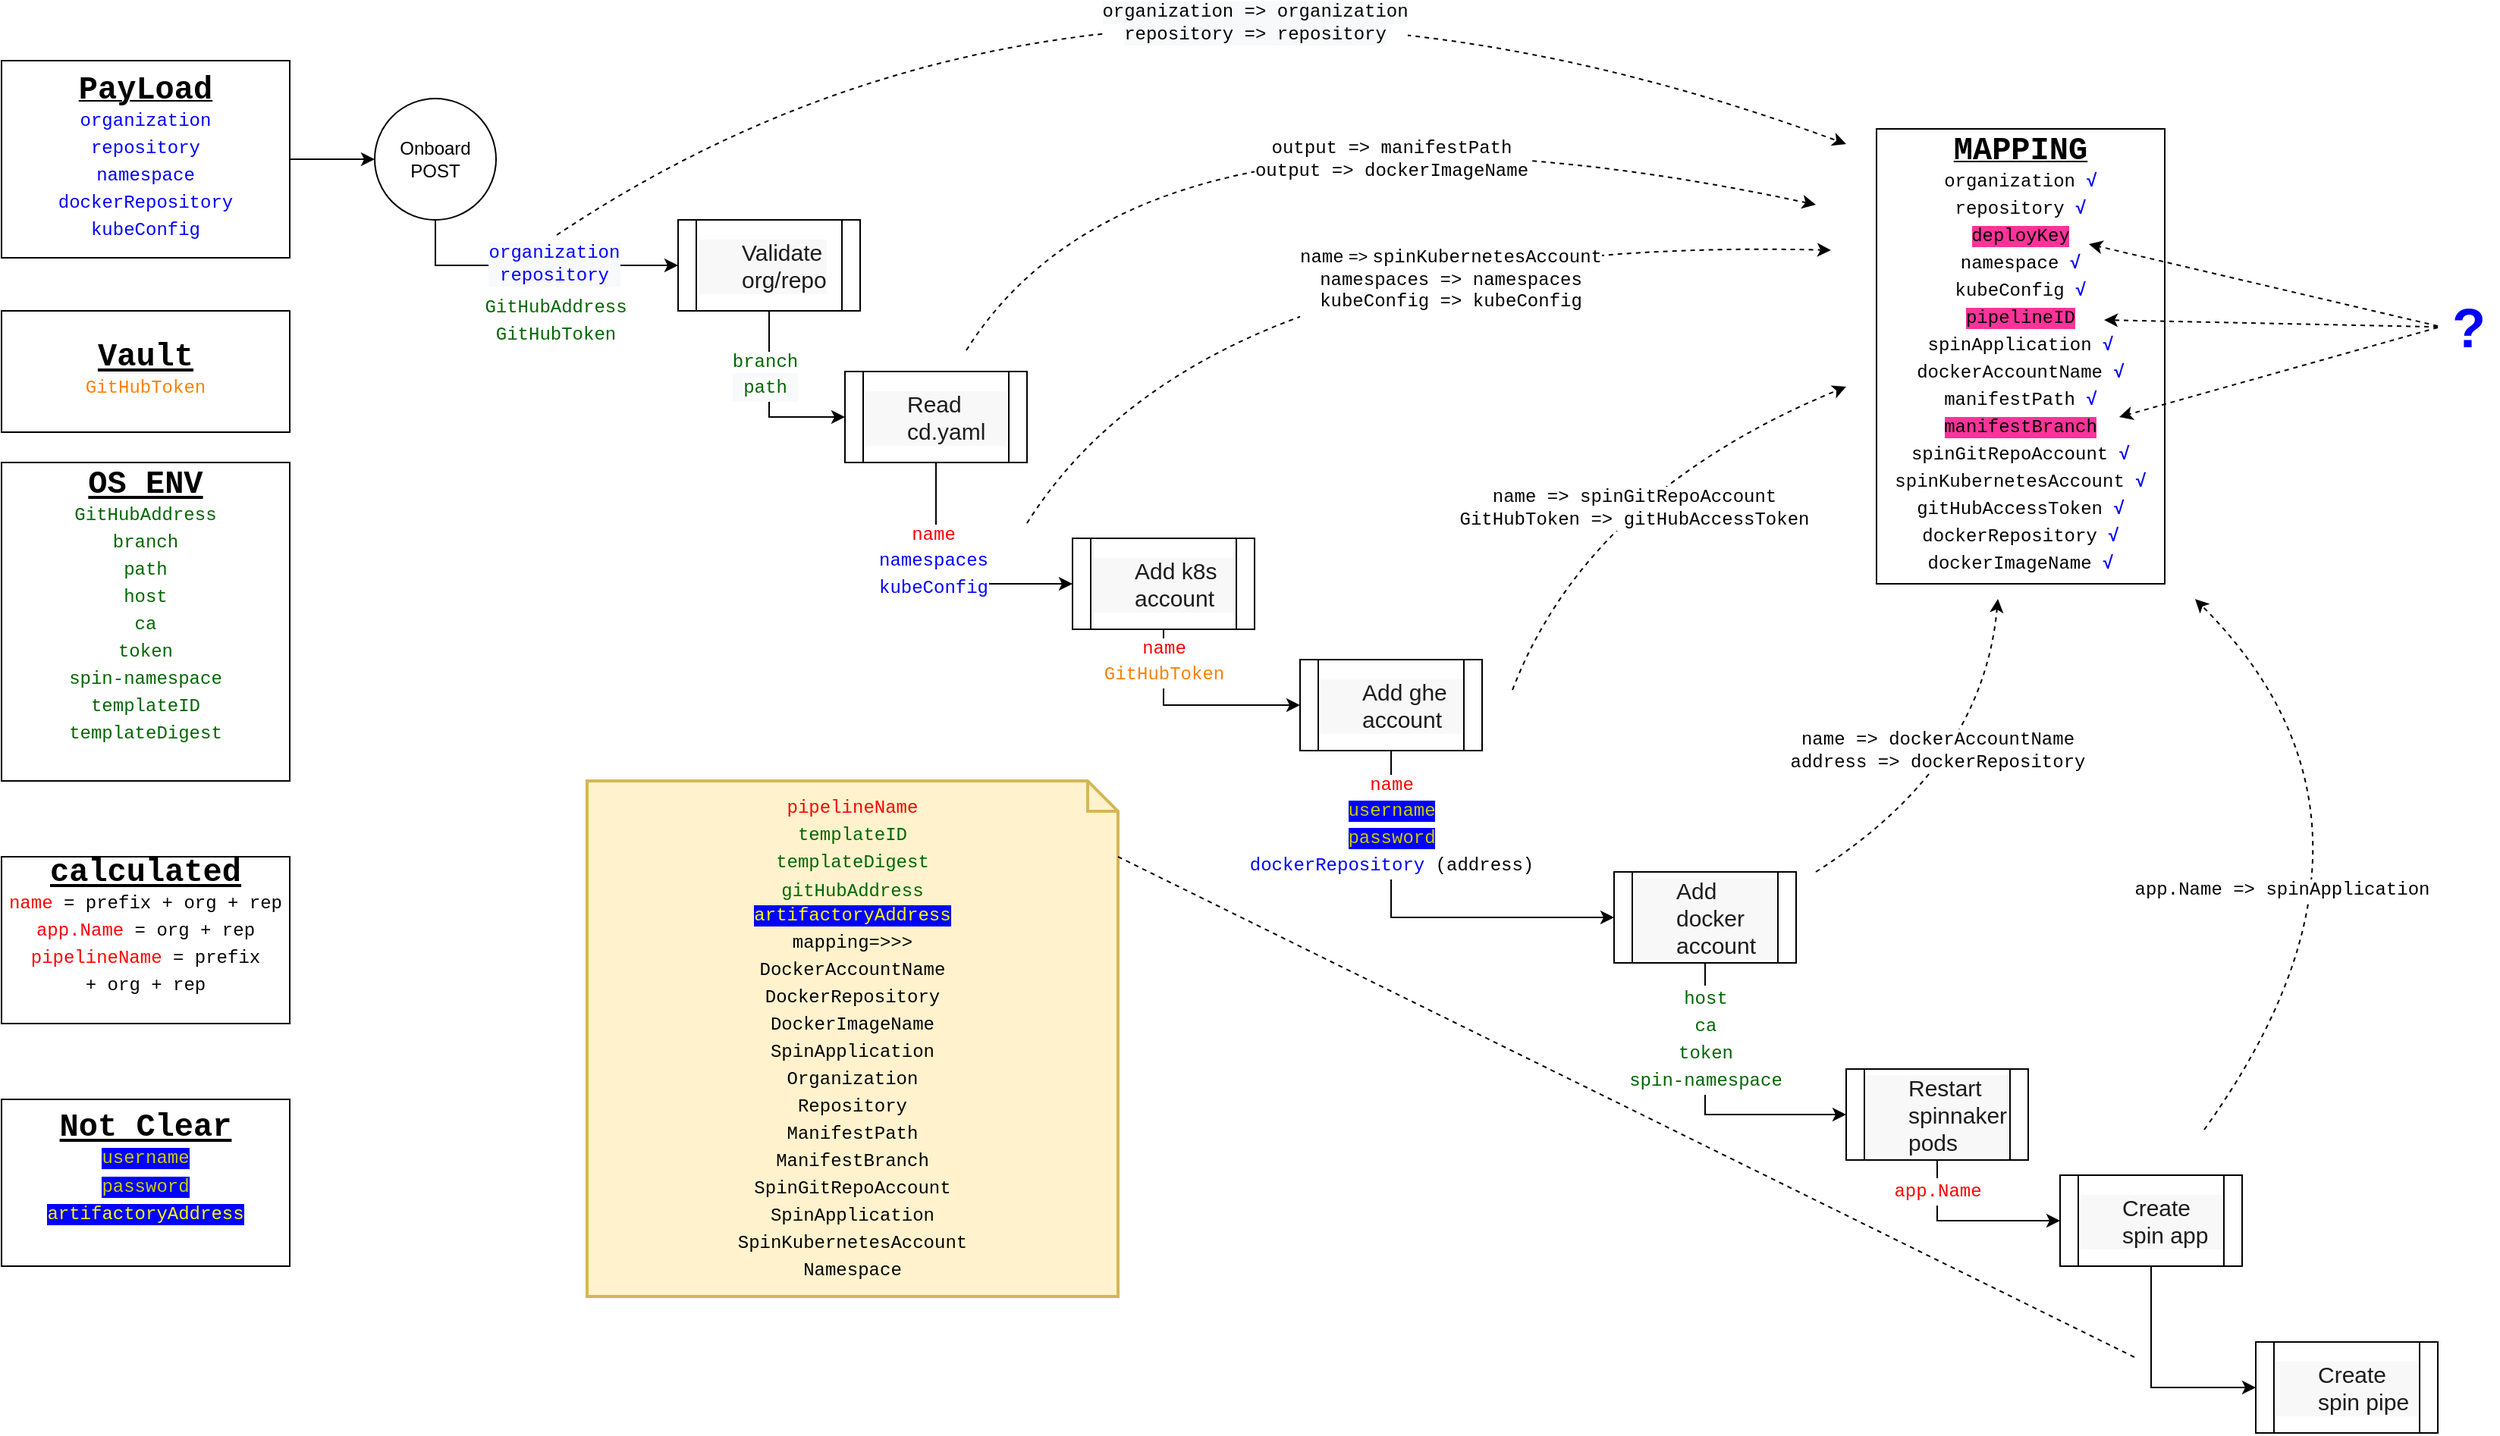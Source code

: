 <mxfile version="13.7.3" type="device" pages="2"><diagram id="oLMggCHaw9GlBTEppWOe" name="Page-1"><mxGraphModel dx="2269" dy="930" grid="1" gridSize="10" guides="1" tooltips="1" connect="1" arrows="1" fold="1" page="1" pageScale="1" pageWidth="827" pageHeight="1169" math="0" shadow="0"><root><mxCell id="0"/><mxCell id="1" parent="0"/><mxCell id="Ibxh2SRmhh4cz9ZUK5Wm-1" value="&lt;div style=&quot;font-family: &amp;#34;menlo&amp;#34; , &amp;#34;monaco&amp;#34; , &amp;#34;courier new&amp;#34; , monospace ; line-height: 18px&quot;&gt;&lt;div&gt;&lt;b&gt;&lt;u&gt;&lt;font style=&quot;font-size: 21px ; background-color: rgb(255 , 255 , 255)&quot;&gt;MAPPING&lt;/font&gt;&lt;/u&gt;&lt;/b&gt;&lt;/div&gt;&lt;div&gt;&lt;span style=&quot;background-color: rgb(255 , 255 , 255)&quot;&gt;organization &lt;font color=&quot;#0000ff&quot;&gt;&lt;b&gt;√&lt;/b&gt;&lt;/font&gt;&lt;/span&gt;&lt;/div&gt;&lt;div&gt;&lt;span style=&quot;background-color: rgb(255 , 255 , 255)&quot;&gt;repository &lt;font color=&quot;#0000ff&quot;&gt;&lt;b&gt;√&lt;/b&gt;&lt;/font&gt;&lt;/span&gt;&lt;/div&gt;&lt;div&gt;&lt;span style=&quot;background-color: rgb(255 , 51 , 153)&quot;&gt;deployKey&lt;/span&gt;&lt;/div&gt;&lt;div&gt;&lt;span style=&quot;background-color: rgb(255 , 255 , 255)&quot;&gt;namespace &lt;font color=&quot;#0000ff&quot;&gt;&lt;b&gt;√&lt;/b&gt;&lt;/font&gt;&lt;/span&gt;&lt;/div&gt;&lt;div&gt;&lt;span style=&quot;background-color: rgb(255 , 255 , 255)&quot;&gt;kubeConfig &lt;font color=&quot;#0000ff&quot;&gt;&lt;b&gt;√&lt;/b&gt;&lt;/font&gt;&lt;/span&gt;&lt;/div&gt;&lt;div&gt;&lt;span style=&quot;background-color: rgb(255 , 51 , 153)&quot;&gt;pipelineID&lt;/span&gt;&lt;/div&gt;&lt;div&gt;&lt;span style=&quot;background-color: rgb(255 , 255 , 255)&quot;&gt;spinApplication &lt;b&gt;&lt;font color=&quot;#0000ff&quot;&gt;√&lt;/font&gt;&lt;/b&gt;&lt;/span&gt;&lt;/div&gt;&lt;div&gt;&lt;span style=&quot;background-color: rgb(255 , 255 , 255)&quot;&gt;dockerAccountName &lt;b&gt;&lt;font color=&quot;#0000ff&quot;&gt;√&lt;/font&gt;&lt;/b&gt;&lt;/span&gt;&lt;/div&gt;&lt;div&gt;&lt;span style=&quot;background-color: rgb(255 , 255 , 255)&quot;&gt;manifestPath &lt;b&gt;&lt;font color=&quot;#0000ff&quot;&gt;√&lt;/font&gt;&lt;/b&gt;&lt;/span&gt;&lt;/div&gt;&lt;div&gt;&lt;span style=&quot;background-color: rgb(255 , 51 , 153)&quot;&gt;manifestBranch&lt;/span&gt;&lt;/div&gt;&lt;div&gt;&lt;span style=&quot;background-color: rgb(255 , 255 , 255)&quot;&gt;spinGitRepoAccount &lt;b&gt;&lt;font color=&quot;#0000ff&quot;&gt;√&lt;/font&gt;&lt;/b&gt;&lt;/span&gt;&lt;/div&gt;&lt;div&gt;&lt;span style=&quot;background-color: rgb(255 , 255 , 255)&quot;&gt;spinKubernetesAccount &lt;font color=&quot;#0000ff&quot;&gt;&lt;b&gt;√&lt;/b&gt;&lt;/font&gt;&lt;/span&gt;&lt;/div&gt;&lt;div&gt;&lt;span style=&quot;background-color: rgb(255 , 255 , 255)&quot;&gt;gitHubAccessToken &lt;b&gt;&lt;font color=&quot;#0000ff&quot;&gt;√&lt;/font&gt;&lt;/b&gt;&lt;/span&gt;&lt;/div&gt;&lt;div&gt;&lt;span style=&quot;background-color: rgb(255 , 255 , 255)&quot;&gt;dockerRepository &lt;b&gt;&lt;font color=&quot;#0000ff&quot;&gt;√&lt;/font&gt;&lt;/b&gt;&lt;/span&gt;&lt;/div&gt;&lt;div&gt;&lt;span style=&quot;background-color: rgb(255 , 255 , 255)&quot;&gt;dockerImageName &lt;b&gt;&lt;font color=&quot;#0000ff&quot;&gt;√&lt;/font&gt;&lt;/b&gt;&lt;/span&gt;&lt;/div&gt;&lt;/div&gt;" style="rounded=0;whiteSpace=wrap;html=1;" vertex="1" parent="1"><mxGeometry x="1000" y="270" width="190" height="300" as="geometry"/></mxCell><mxCell id="Ibxh2SRmhh4cz9ZUK5Wm-8" style="edgeStyle=orthogonalEdgeStyle;rounded=0;orthogonalLoop=1;jettySize=auto;html=1;entryX=0;entryY=0.5;entryDx=0;entryDy=0;exitX=0.5;exitY=1;exitDx=0;exitDy=0;" edge="1" parent="1" source="Ibxh2SRmhh4cz9ZUK5Wm-6" target="Ibxh2SRmhh4cz9ZUK5Wm-7"><mxGeometry relative="1" as="geometry"/></mxCell><mxCell id="Ibxh2SRmhh4cz9ZUK5Wm-11" value="&lt;div style=&quot;font-size: 12px ; background-color: rgb(248 , 249 , 250) ; font-family: &amp;#34;menlo&amp;#34; , &amp;#34;monaco&amp;#34; , &amp;#34;courier new&amp;#34; , monospace&quot;&gt;&lt;font color=&quot;#0000ff&quot;&gt;organization&lt;/font&gt;&lt;/div&gt;&lt;div style=&quot;font-size: 12px ; background-color: rgb(248 , 249 , 250) ; font-family: &amp;#34;menlo&amp;#34; , &amp;#34;monaco&amp;#34; , &amp;#34;courier new&amp;#34; , monospace&quot;&gt;&lt;font color=&quot;#0000ff&quot;&gt;repository&lt;/font&gt;&lt;/div&gt;" style="edgeLabel;html=1;align=center;verticalAlign=middle;resizable=0;points=[];" vertex="1" connectable="0" parent="Ibxh2SRmhh4cz9ZUK5Wm-8"><mxGeometry x="0.129" y="1" relative="1" as="geometry"><mxPoint as="offset"/></mxGeometry></mxCell><mxCell id="Ibxh2SRmhh4cz9ZUK5Wm-6" value="Onboard&lt;br&gt;POST" style="ellipse;whiteSpace=wrap;html=1;aspect=fixed;" vertex="1" parent="1"><mxGeometry x="10" y="250" width="80" height="80" as="geometry"/></mxCell><mxCell id="Ibxh2SRmhh4cz9ZUK5Wm-14" style="edgeStyle=orthogonalEdgeStyle;orthogonalLoop=1;jettySize=auto;html=1;entryX=0;entryY=0.5;entryDx=0;entryDy=0;rounded=0;" edge="1" parent="1" source="Ibxh2SRmhh4cz9ZUK5Wm-7" target="Ibxh2SRmhh4cz9ZUK5Wm-13"><mxGeometry relative="1" as="geometry"/></mxCell><mxCell id="Ibxh2SRmhh4cz9ZUK5Wm-17" value="&lt;div style=&quot;font-family: &amp;#34;menlo&amp;#34; , &amp;#34;monaco&amp;#34; , &amp;#34;courier new&amp;#34; , monospace ; font-size: 12px ; background-color: rgb(248 , 249 , 250)&quot;&gt;&lt;span style=&quot;background-color: rgb(255 , 255 , 255)&quot;&gt;&lt;font color=&quot;#006600&quot;&gt;branch&lt;/font&gt;&lt;/span&gt;&lt;/div&gt;&lt;div style=&quot;font-family: &amp;#34;menlo&amp;#34; , &amp;#34;monaco&amp;#34; , &amp;#34;courier new&amp;#34; , monospace ; font-size: 12px ; background-color: rgb(248 , 249 , 250)&quot;&gt;&lt;div style=&quot;line-height: 18px&quot;&gt;&lt;span style=&quot;background-color: rgb(255 , 255 , 255)&quot;&gt;&lt;font color=&quot;#006600&quot;&gt;path&lt;/font&gt;&lt;/span&gt;&lt;/div&gt;&lt;/div&gt;" style="edgeLabel;html=1;align=center;verticalAlign=middle;resizable=0;points=[];" vertex="1" connectable="0" parent="Ibxh2SRmhh4cz9ZUK5Wm-14"><mxGeometry x="-0.283" y="-3" relative="1" as="geometry"><mxPoint as="offset"/></mxGeometry></mxCell><mxCell id="Ibxh2SRmhh4cz9ZUK5Wm-7" value="&lt;ol class=&quot;p-rich_text_list p-rich_text_list__ordered&quot; style=&quot;box-sizing: inherit ; margin: 0px ; padding: 0px ; list-style-type: none ; color: rgb(29 , 28 , 29) ; font-size: 15px ; background-color: rgb(248 , 248 , 248)&quot;&gt;&lt;li style=&quot;box-sizing: inherit ; margin-bottom: 0px ; list-style-type: none ; margin-left: 28px&quot;&gt;Validate&lt;/li&gt;&lt;li style=&quot;box-sizing: inherit ; margin-bottom: 0px ; list-style-type: none ; margin-left: 28px&quot;&gt;org/repo&lt;/li&gt;&lt;/ol&gt;" style="shape=process;whiteSpace=wrap;html=1;backgroundOutline=1;align=left;" vertex="1" parent="1"><mxGeometry x="210" y="330" width="120" height="60" as="geometry"/></mxCell><mxCell id="Ibxh2SRmhh4cz9ZUK5Wm-9" value="&lt;div style=&quot;font-family: &amp;#34;menlo&amp;#34; , &amp;#34;monaco&amp;#34; , &amp;#34;courier new&amp;#34; , monospace ; font-size: 12px ; font-style: normal ; font-weight: 400 ; letter-spacing: normal ; text-align: center ; text-indent: 0px ; text-transform: none ; word-spacing: 0px&quot;&gt;&lt;br&gt;&lt;/div&gt;" style="text;whiteSpace=wrap;html=1;" vertex="1" parent="1"><mxGeometry x="90" y="390" width="110" height="40" as="geometry"/></mxCell><mxCell id="Ibxh2SRmhh4cz9ZUK5Wm-12" value="" style="endArrow=classic;html=1;curved=1;dashed=1;" edge="1" parent="1"><mxGeometry width="50" height="50" relative="1" as="geometry"><mxPoint x="130" y="340" as="sourcePoint"/><mxPoint x="980" y="280" as="targetPoint"/><Array as="points"><mxPoint x="490" y="100"/></Array></mxGeometry></mxCell><mxCell id="Ibxh2SRmhh4cz9ZUK5Wm-24" value="&lt;div style=&quot;font-size: 12px ; background-color: rgb(248 , 249 , 250) ; font-family: &amp;#34;menlo&amp;#34; , &amp;#34;monaco&amp;#34; , &amp;#34;courier new&amp;#34; , monospace&quot;&gt;organization =&amp;gt; organization&lt;/div&gt;&lt;span style=&quot;background-color: rgb(248 , 249 , 250) ; font-family: &amp;#34;menlo&amp;#34; , &amp;#34;monaco&amp;#34; , &amp;#34;courier new&amp;#34; , monospace ; font-size: 12px&quot;&gt;repository =&amp;gt;&amp;nbsp;&lt;/span&gt;&lt;span style=&quot;font-family: &amp;#34;menlo&amp;#34; , &amp;#34;monaco&amp;#34; , &amp;#34;courier new&amp;#34; , monospace ; font-size: 12px ; background-color: rgb(248 , 249 , 250)&quot;&gt;repository&lt;/span&gt;" style="edgeLabel;html=1;align=center;verticalAlign=middle;resizable=0;points=[];" vertex="1" connectable="0" parent="Ibxh2SRmhh4cz9ZUK5Wm-12"><mxGeometry x="0.194" y="-43" relative="1" as="geometry"><mxPoint x="-14.08" y="12.28" as="offset"/></mxGeometry></mxCell><mxCell id="Ibxh2SRmhh4cz9ZUK5Wm-21" style="edgeStyle=orthogonalEdgeStyle;rounded=0;orthogonalLoop=1;jettySize=auto;html=1;entryX=0;entryY=0.5;entryDx=0;entryDy=0;exitX=0.5;exitY=1;exitDx=0;exitDy=0;" edge="1" parent="1" source="Ibxh2SRmhh4cz9ZUK5Wm-13" target="Ibxh2SRmhh4cz9ZUK5Wm-18"><mxGeometry relative="1" as="geometry"/></mxCell><mxCell id="Ibxh2SRmhh4cz9ZUK5Wm-22" value="&lt;div style=&quot;font-family: &amp;#34;menlo&amp;#34; , &amp;#34;monaco&amp;#34; , &amp;#34;courier new&amp;#34; , monospace ; font-size: 12px ; line-height: 18px&quot;&gt;&lt;/div&gt;&lt;span style=&quot;font-family: &amp;#34;menlo&amp;#34; , &amp;#34;monaco&amp;#34; , &amp;#34;courier new&amp;#34; , monospace ; font-size: 12px&quot;&gt;&lt;font color=&quot;#ff0000&quot;&gt;name&lt;/font&gt;&lt;/span&gt;&lt;div style=&quot;font-family: &amp;#34;menlo&amp;#34; , &amp;#34;monaco&amp;#34; , &amp;#34;courier new&amp;#34; , monospace ; font-size: 12px ; line-height: 18px&quot;&gt;&lt;font color=&quot;#0000ff&quot;&gt;namespaces&lt;/font&gt;&lt;/div&gt;&lt;div style=&quot;font-family: &amp;#34;menlo&amp;#34; , &amp;#34;monaco&amp;#34; , &amp;#34;courier new&amp;#34; , monospace ; font-size: 12px ; line-height: 18px&quot;&gt;&lt;font color=&quot;#0000ff&quot;&gt;kubeConfig&lt;/font&gt;&lt;br&gt;&lt;/div&gt;" style="edgeLabel;html=1;align=center;verticalAlign=middle;resizable=0;points=[];" vertex="1" connectable="0" parent="Ibxh2SRmhh4cz9ZUK5Wm-21"><mxGeometry x="-0.224" y="-2" relative="1" as="geometry"><mxPoint as="offset"/></mxGeometry></mxCell><mxCell id="Ibxh2SRmhh4cz9ZUK5Wm-13" value="&lt;ol class=&quot;p-rich_text_list p-rich_text_list__ordered&quot; style=&quot;box-sizing: inherit ; margin: 0px ; padding: 0px ; list-style-type: none ; color: rgb(29 , 28 , 29) ; font-size: 15px ; background-color: rgb(248 , 248 , 248)&quot;&gt;&lt;li style=&quot;text-align: left ; box-sizing: inherit ; margin-bottom: 0px ; list-style-type: none ; margin-left: 28px&quot;&gt;&lt;span style=&quot;font-family: , &amp;#34;applelogo&amp;#34; , sans-serif&quot;&gt;Read cd.yaml&lt;/span&gt;&lt;br&gt;&lt;/li&gt;&lt;/ol&gt;" style="shape=process;whiteSpace=wrap;html=1;backgroundOutline=1;" vertex="1" parent="1"><mxGeometry x="320" y="430" width="120" height="60" as="geometry"/></mxCell><mxCell id="Ibxh2SRmhh4cz9ZUK5Wm-15" value="&lt;div style=&quot;font-family: &amp;#34;menlo&amp;#34; , &amp;#34;monaco&amp;#34; , &amp;#34;courier new&amp;#34; , monospace ; line-height: 18px&quot;&gt;&lt;span style=&quot;background-color: rgb(255 , 255 , 255)&quot;&gt;&lt;font color=&quot;#006600&quot;&gt;GitHubAddress&lt;/font&gt;&lt;/span&gt;&lt;/div&gt;&lt;div style=&quot;font-family: &amp;#34;menlo&amp;#34; , &amp;#34;monaco&amp;#34; , &amp;#34;courier new&amp;#34; , monospace ; line-height: 18px&quot;&gt;&lt;div style=&quot;line-height: 18px&quot;&gt;&lt;span style=&quot;background-color: rgb(255 , 255 , 255)&quot;&gt;&lt;font color=&quot;#006600&quot;&gt;GitHubToken&lt;/font&gt;&lt;/span&gt;&lt;/div&gt;&lt;/div&gt;" style="text;html=1;align=center;verticalAlign=middle;resizable=0;points=[];autosize=1;" vertex="1" parent="1"><mxGeometry x="74" y="376" width="110" height="40" as="geometry"/></mxCell><mxCell id="Ibxh2SRmhh4cz9ZUK5Wm-16" value="&lt;div style=&quot;font-family: &amp;#34;menlo&amp;#34; , &amp;#34;monaco&amp;#34; , &amp;#34;courier new&amp;#34; , monospace ; font-weight: normal ; font-size: 12px ; line-height: 18px&quot;&gt;&lt;br&gt;&lt;/div&gt;" style="text;whiteSpace=wrap;html=1;align=center;" vertex="1" parent="1"><mxGeometry x="210" y="490" width="70" height="30" as="geometry"/></mxCell><mxCell id="Ibxh2SRmhh4cz9ZUK5Wm-31" style="edgeStyle=orthogonalEdgeStyle;rounded=0;orthogonalLoop=1;jettySize=auto;html=1;entryX=0;entryY=0.5;entryDx=0;entryDy=0;exitX=0.5;exitY=1;exitDx=0;exitDy=0;" edge="1" parent="1" source="Ibxh2SRmhh4cz9ZUK5Wm-18" target="Ibxh2SRmhh4cz9ZUK5Wm-19"><mxGeometry relative="1" as="geometry"/></mxCell><mxCell id="Ibxh2SRmhh4cz9ZUK5Wm-32" value="&lt;span style=&quot;font-family: &amp;#34;menlo&amp;#34; , &amp;#34;monaco&amp;#34; , &amp;#34;courier new&amp;#34; , monospace ; font-size: 12px&quot;&gt;&lt;font color=&quot;#ff0000&quot;&gt;name&lt;br&gt;&lt;/font&gt;&lt;/span&gt;&lt;div style=&quot;font-family: &amp;#34;menlo&amp;#34; , &amp;#34;monaco&amp;#34; , &amp;#34;courier new&amp;#34; , monospace ; font-size: 12px ; line-height: 18px&quot;&gt;&lt;font color=&quot;#ff8000&quot;&gt;GitHubToken&lt;/font&gt;&lt;br&gt;&lt;/div&gt;" style="edgeLabel;html=1;align=center;verticalAlign=middle;resizable=0;points=[];" vertex="1" connectable="0" parent="Ibxh2SRmhh4cz9ZUK5Wm-31"><mxGeometry x="-0.411" y="-1" relative="1" as="geometry"><mxPoint x="1" y="-19" as="offset"/></mxGeometry></mxCell><mxCell id="Ibxh2SRmhh4cz9ZUK5Wm-18" value="&lt;ol class=&quot;p-rich_text_list p-rich_text_list__ordered&quot; style=&quot;box-sizing: inherit ; margin: 0px ; padding: 0px ; list-style-type: none ; color: rgb(29 , 28 , 29) ; font-size: 15px ; background-color: rgb(248 , 248 , 248)&quot;&gt;&lt;li style=&quot;text-align: left ; box-sizing: inherit ; margin-bottom: 0px ; list-style-type: none ; margin-left: 28px&quot;&gt;&lt;span style=&quot;font-family: , &amp;#34;applelogo&amp;#34; , sans-serif&quot;&gt;Add k8s account&lt;/span&gt;&lt;br&gt;&lt;/li&gt;&lt;/ol&gt;" style="shape=process;whiteSpace=wrap;html=1;backgroundOutline=1;" vertex="1" parent="1"><mxGeometry x="470" y="540" width="120" height="60" as="geometry"/></mxCell><mxCell id="Ibxh2SRmhh4cz9ZUK5Wm-35" style="edgeStyle=orthogonalEdgeStyle;rounded=0;orthogonalLoop=1;jettySize=auto;html=1;entryX=0;entryY=0.5;entryDx=0;entryDy=0;exitX=0.5;exitY=1;exitDx=0;exitDy=0;" edge="1" parent="1" source="Ibxh2SRmhh4cz9ZUK5Wm-19" target="Ibxh2SRmhh4cz9ZUK5Wm-20"><mxGeometry relative="1" as="geometry"/></mxCell><mxCell id="Ibxh2SRmhh4cz9ZUK5Wm-36" value="&lt;span style=&quot;font-family: &amp;#34;menlo&amp;#34; , &amp;#34;monaco&amp;#34; , &amp;#34;courier new&amp;#34; , monospace ; font-size: 12px&quot;&gt;&lt;font color=&quot;#ff0000&quot;&gt;name&lt;br&gt;&lt;/font&gt;&lt;/span&gt;&lt;div style=&quot;font-family: &amp;#34;menlo&amp;#34; , &amp;#34;monaco&amp;#34; , &amp;#34;courier new&amp;#34; , monospace ; font-size: 12px ; line-height: 18px&quot;&gt;&lt;font color=&quot;#cccc00&quot; style=&quot;background-color: rgb(0 , 0 , 255)&quot;&gt;username&lt;/font&gt;&lt;/div&gt;&lt;div style=&quot;font-family: &amp;#34;menlo&amp;#34; , &amp;#34;monaco&amp;#34; , &amp;#34;courier new&amp;#34; , monospace ; font-size: 12px ; line-height: 18px&quot;&gt;&lt;font style=&quot;background-color: rgb(0 , 0 , 255)&quot; color=&quot;#cccc00&quot;&gt;password&lt;/font&gt;&lt;/div&gt;&lt;div style=&quot;font-family: &amp;#34;menlo&amp;#34; , &amp;#34;monaco&amp;#34; , &amp;#34;courier new&amp;#34; , monospace ; font-size: 12px ; line-height: 18px&quot;&gt;&lt;font color=&quot;#0000ff&quot;&gt;dockerRepository&lt;/font&gt; (address)&lt;br&gt;&lt;/div&gt;" style="edgeLabel;html=1;align=center;verticalAlign=middle;resizable=0;points=[];" vertex="1" connectable="0" parent="Ibxh2SRmhh4cz9ZUK5Wm-35"><mxGeometry x="-0.56" y="1" relative="1" as="geometry"><mxPoint x="-1" y="-7" as="offset"/></mxGeometry></mxCell><mxCell id="Ibxh2SRmhh4cz9ZUK5Wm-19" value="&lt;ol class=&quot;p-rich_text_list p-rich_text_list__ordered&quot; style=&quot;box-sizing: inherit ; margin: 0px ; padding: 0px ; list-style-type: none ; color: rgb(29 , 28 , 29) ; font-size: 15px ; background-color: rgb(248 , 248 , 248)&quot;&gt;&lt;li style=&quot;text-align: left ; box-sizing: inherit ; margin-bottom: 0px ; list-style-type: none ; margin-left: 28px&quot;&gt;&lt;span style=&quot;font-family: , &amp;#34;applelogo&amp;#34; , sans-serif&quot;&gt;Add ghe account&lt;/span&gt;&lt;br&gt;&lt;/li&gt;&lt;/ol&gt;" style="shape=process;whiteSpace=wrap;html=1;backgroundOutline=1;" vertex="1" parent="1"><mxGeometry x="620" y="620" width="120" height="60" as="geometry"/></mxCell><mxCell id="Ibxh2SRmhh4cz9ZUK5Wm-42" style="edgeStyle=orthogonalEdgeStyle;rounded=0;orthogonalLoop=1;jettySize=auto;html=1;entryX=0;entryY=0.5;entryDx=0;entryDy=0;exitX=0.5;exitY=1;exitDx=0;exitDy=0;" edge="1" parent="1" source="Ibxh2SRmhh4cz9ZUK5Wm-20" target="Ibxh2SRmhh4cz9ZUK5Wm-41"><mxGeometry relative="1" as="geometry"/></mxCell><mxCell id="Ibxh2SRmhh4cz9ZUK5Wm-43" value="&lt;div style=&quot;font-family: &amp;#34;menlo&amp;#34; , &amp;#34;monaco&amp;#34; , &amp;#34;courier new&amp;#34; , monospace ; font-size: 12px ; line-height: 18px&quot;&gt;&lt;font style=&quot;background-color: rgb(255 , 255 , 255)&quot; color=&quot;#006600&quot;&gt;host&lt;/font&gt;&lt;/div&gt;&lt;div style=&quot;font-family: &amp;#34;menlo&amp;#34; , &amp;#34;monaco&amp;#34; , &amp;#34;courier new&amp;#34; , monospace ; font-size: 12px ; line-height: 18px&quot;&gt;&lt;font style=&quot;background-color: rgb(255 , 255 , 255)&quot; color=&quot;#006600&quot;&gt;ca&lt;/font&gt;&lt;/div&gt;&lt;div style=&quot;font-family: &amp;#34;menlo&amp;#34; , &amp;#34;monaco&amp;#34; , &amp;#34;courier new&amp;#34; , monospace ; font-size: 12px ; line-height: 18px&quot;&gt;&lt;font style=&quot;background-color: rgb(255 , 255 , 255)&quot; color=&quot;#006600&quot;&gt;token&lt;/font&gt;&lt;/div&gt;&lt;div style=&quot;font-family: &amp;#34;menlo&amp;#34; , &amp;#34;monaco&amp;#34; , &amp;#34;courier new&amp;#34; , monospace ; font-size: 12px ; line-height: 18px&quot;&gt;&lt;div style=&quot;line-height: 18px&quot;&gt;&lt;font style=&quot;background-color: rgb(255 , 255 , 255)&quot; color=&quot;#006600&quot;&gt;spin-namespace&lt;/font&gt;&lt;/div&gt;&lt;/div&gt;" style="edgeLabel;html=1;align=center;verticalAlign=middle;resizable=0;points=[];" vertex="1" connectable="0" parent="Ibxh2SRmhh4cz9ZUK5Wm-42"><mxGeometry x="-0.482" relative="1" as="geometry"><mxPoint as="offset"/></mxGeometry></mxCell><mxCell id="Ibxh2SRmhh4cz9ZUK5Wm-20" value="&lt;ol class=&quot;p-rich_text_list p-rich_text_list__ordered&quot; style=&quot;box-sizing: inherit ; margin: 0px ; padding: 0px ; list-style-type: none ; color: rgb(29 , 28 , 29) ; font-size: 15px ; background-color: rgb(248 , 248 , 248)&quot;&gt;&lt;li style=&quot;text-align: left ; box-sizing: inherit ; margin-bottom: 0px ; list-style-type: none ; margin-left: 28px&quot;&gt;&lt;span style=&quot;font-family: , &amp;#34;applelogo&amp;#34; , sans-serif&quot;&gt;Add docker account&lt;/span&gt;&lt;br&gt;&lt;/li&gt;&lt;/ol&gt;" style="shape=process;whiteSpace=wrap;html=1;backgroundOutline=1;" vertex="1" parent="1"><mxGeometry x="827" y="760" width="120" height="60" as="geometry"/></mxCell><mxCell id="Ibxh2SRmhh4cz9ZUK5Wm-27" style="edgeStyle=orthogonalEdgeStyle;orthogonalLoop=1;jettySize=auto;html=1;entryX=0;entryY=0.5;entryDx=0;entryDy=0;rounded=0;exitX=1;exitY=0.5;exitDx=0;exitDy=0;" edge="1" parent="1" source="Ibxh2SRmhh4cz9ZUK5Wm-23" target="Ibxh2SRmhh4cz9ZUK5Wm-6"><mxGeometry relative="1" as="geometry"/></mxCell><mxCell id="Ibxh2SRmhh4cz9ZUK5Wm-23" value="&lt;div style=&quot;font-family: &amp;#34;menlo&amp;#34; , &amp;#34;monaco&amp;#34; , &amp;#34;courier new&amp;#34; , monospace ; line-height: 18px&quot;&gt;&lt;div&gt;&lt;b&gt;&lt;u&gt;&lt;font style=&quot;font-size: 21px ; background-color: rgb(255 , 255 , 255)&quot;&gt;PayLoad&lt;/font&gt;&lt;/u&gt;&lt;/b&gt;&lt;/div&gt;&lt;div&gt;&lt;span style=&quot;background-color: rgb(255 , 255 , 255)&quot;&gt;&lt;font color=&quot;#0000ff&quot;&gt;organization&lt;/font&gt;&lt;/span&gt;&lt;/div&gt;&lt;div&gt;&lt;span style=&quot;background-color: rgb(255 , 255 , 255)&quot;&gt;&lt;font color=&quot;#0000ff&quot;&gt;repository&lt;/font&gt;&lt;/span&gt;&lt;/div&gt;&lt;div&gt;&lt;span style=&quot;background-color: rgb(255 , 255 , 255)&quot;&gt;&lt;font color=&quot;#0000ff&quot;&gt;namespace&lt;/font&gt;&lt;/span&gt;&lt;/div&gt;&lt;div&gt;&lt;span style=&quot;background-color: rgb(255 , 255 , 255)&quot;&gt;&lt;font color=&quot;#0000ff&quot;&gt;dockerRepository&lt;/font&gt;&lt;/span&gt;&lt;br&gt;&lt;/div&gt;&lt;div&gt;&lt;span style=&quot;background-color: rgb(255 , 255 , 255)&quot;&gt;&lt;font color=&quot;#0000ff&quot;&gt;kubeConfig&lt;/font&gt;&lt;/span&gt;&lt;span style=&quot;background-color: rgb(255 , 255 , 255)&quot;&gt;&lt;font color=&quot;#0000ff&quot;&gt;&lt;br&gt;&lt;/font&gt;&lt;/span&gt;&lt;/div&gt;&lt;/div&gt;" style="rounded=0;whiteSpace=wrap;html=1;" vertex="1" parent="1"><mxGeometry x="-236" y="225" width="190" height="130" as="geometry"/></mxCell><mxCell id="Ibxh2SRmhh4cz9ZUK5Wm-25" value="" style="endArrow=classic;html=1;curved=1;dashed=1;" edge="1" parent="1"><mxGeometry width="50" height="50" relative="1" as="geometry"><mxPoint x="440" y="530" as="sourcePoint"/><mxPoint x="970" y="350" as="targetPoint"/><Array as="points"><mxPoint x="560" y="340"/></Array></mxGeometry></mxCell><mxCell id="Ibxh2SRmhh4cz9ZUK5Wm-26" value="&lt;span style=&quot;font-family: &amp;#34;menlo&amp;#34; , &amp;#34;monaco&amp;#34; , &amp;#34;courier new&amp;#34; , monospace ; font-size: 12px&quot;&gt;name&lt;/span&gt;&amp;nbsp;=&amp;gt;&amp;nbsp;&lt;span style=&quot;font-family: &amp;#34;menlo&amp;#34; , &amp;#34;monaco&amp;#34; , &amp;#34;courier new&amp;#34; , monospace ; font-size: 12px&quot;&gt;spinKubernetesAccount&lt;br&gt;&lt;/span&gt;&lt;span style=&quot;font-family: &amp;#34;menlo&amp;#34; , &amp;#34;monaco&amp;#34; , &amp;#34;courier new&amp;#34; , monospace ; font-size: 12px&quot;&gt;namespaces =&amp;gt;&amp;nbsp;&lt;/span&gt;&lt;span style=&quot;font-family: &amp;#34;menlo&amp;#34; , &amp;#34;monaco&amp;#34; , &amp;#34;courier new&amp;#34; , monospace ; font-size: 12px&quot;&gt;namespaces&lt;br&gt;&lt;/span&gt;&lt;span style=&quot;font-family: &amp;#34;menlo&amp;#34; , &amp;#34;monaco&amp;#34; , &amp;#34;courier new&amp;#34; , monospace ; font-size: 12px&quot;&gt;kubeConfig&lt;/span&gt;&lt;span style=&quot;font-family: &amp;#34;menlo&amp;#34; , &amp;#34;monaco&amp;#34; , &amp;#34;courier new&amp;#34; , monospace ; font-size: 12px&quot;&gt;&amp;nbsp;=&amp;gt;&lt;/span&gt;&lt;span style=&quot;color: rgb(0 , 102 , 0) ; font-family: &amp;#34;menlo&amp;#34; , &amp;#34;monaco&amp;#34; , &amp;#34;courier new&amp;#34; , monospace ; font-size: 12px&quot;&gt;&amp;nbsp;&lt;/span&gt;&lt;span style=&quot;font-family: &amp;#34;menlo&amp;#34; , &amp;#34;monaco&amp;#34; , &amp;#34;courier new&amp;#34; , monospace ; font-size: 12px&quot;&gt;kubeConfig&lt;/span&gt;&lt;br&gt;&amp;nbsp;" style="edgeLabel;html=1;align=center;verticalAlign=middle;resizable=0;points=[];" vertex="1" connectable="0" parent="Ibxh2SRmhh4cz9ZUK5Wm-25"><mxGeometry x="-0.063" y="19" relative="1" as="geometry"><mxPoint x="85.95" y="53.2" as="offset"/></mxGeometry></mxCell><mxCell id="Ibxh2SRmhh4cz9ZUK5Wm-28" value="&lt;div style=&quot;font-family: &amp;#34;menlo&amp;#34; , &amp;#34;monaco&amp;#34; , &amp;#34;courier new&amp;#34; , monospace ; line-height: 18px&quot;&gt;&lt;div&gt;&lt;span style=&quot;background-color: rgb(255 , 255 , 255)&quot;&gt;&lt;span style=&quot;font-size: 21px&quot;&gt;&lt;b&gt;&lt;u&gt;OS ENV&lt;/u&gt;&lt;/b&gt;&lt;/span&gt;&lt;/span&gt;&lt;/div&gt;&lt;div&gt;&lt;div style=&quot;line-height: 18px&quot;&gt;&lt;span style=&quot;background-color: rgb(255 , 255 , 255)&quot;&gt;&lt;font color=&quot;#006600&quot;&gt;GitHubAddress&lt;/font&gt;&lt;/span&gt;&lt;/div&gt;&lt;div style=&quot;line-height: 18px&quot;&gt;&lt;div style=&quot;line-height: 18px&quot;&gt;&lt;div&gt;&lt;span style=&quot;background-color: rgb(255 , 255 , 255)&quot;&gt;&lt;font color=&quot;#006600&quot;&gt;branch&lt;/font&gt;&lt;/span&gt;&lt;/div&gt;&lt;div&gt;&lt;div style=&quot;line-height: 18px&quot;&gt;&lt;span style=&quot;background-color: rgb(255 , 255 , 255)&quot;&gt;&lt;font color=&quot;#006600&quot;&gt;path&lt;/font&gt;&lt;/span&gt;&lt;/div&gt;&lt;/div&gt;&lt;div style=&quot;line-height: 18px&quot;&gt;&lt;div style=&quot;line-height: 18px&quot;&gt;&lt;font style=&quot;background-color: rgb(255 , 255 , 255)&quot; color=&quot;#006600&quot;&gt;host&lt;/font&gt;&lt;/div&gt;&lt;div style=&quot;line-height: 18px&quot;&gt;&lt;font style=&quot;background-color: rgb(255 , 255 , 255)&quot; color=&quot;#006600&quot;&gt;ca&lt;/font&gt;&lt;/div&gt;&lt;div style=&quot;line-height: 18px&quot;&gt;&lt;font style=&quot;background-color: rgb(255 , 255 , 255)&quot; color=&quot;#006600&quot;&gt;token&lt;/font&gt;&lt;/div&gt;&lt;div style=&quot;line-height: 18px&quot;&gt;&lt;div style=&quot;line-height: 18px&quot;&gt;&lt;font style=&quot;background-color: rgb(255 , 255 , 255)&quot; color=&quot;#006600&quot;&gt;spin-namespace&lt;/font&gt;&lt;/div&gt;&lt;/div&gt;&lt;/div&gt;&lt;/div&gt;&lt;/div&gt;&lt;/div&gt;&lt;div&gt;&lt;span style=&quot;color: rgb(0 , 102 , 0)&quot;&gt;templateID&lt;/span&gt;&lt;br&gt;&lt;/div&gt;&lt;div&gt;&lt;div style=&quot;color: rgb(102 , 102 , 0) ; line-height: 18px&quot;&gt;&lt;font color=&quot;#006600&quot;&gt;templateDigest&lt;/font&gt;&lt;/div&gt;&lt;/div&gt;&lt;div&gt;&lt;font color=&quot;#006600&quot;&gt;&lt;br&gt;&lt;/font&gt;&lt;/div&gt;&lt;/div&gt;" style="rounded=0;whiteSpace=wrap;html=1;" vertex="1" parent="1"><mxGeometry x="-236" y="490" width="190" height="210" as="geometry"/></mxCell><mxCell id="Ibxh2SRmhh4cz9ZUK5Wm-29" value="&lt;div style=&quot;line-height: 18px&quot;&gt;&lt;div&gt;&lt;span style=&quot;font-size: 21px&quot;&gt;&lt;font face=&quot;menlo, monaco, courier new, monospace&quot;&gt;&lt;b&gt;&lt;u&gt;calculated&lt;/u&gt;&lt;/b&gt;&lt;/font&gt;&lt;/span&gt;&lt;/div&gt;&lt;div&gt;&lt;font face=&quot;menlo, monaco, courier new, monospace&quot;&gt;&lt;span style=&quot;background-color: rgb(255 , 255 , 255)&quot;&gt;&lt;font color=&quot;#ff0000&quot;&gt;name&lt;/font&gt; = prefix + org + rep&lt;/span&gt;&lt;/font&gt;&lt;/div&gt;&lt;div&gt;&lt;div style=&quot;font-family: &amp;#34;menlo&amp;#34; , &amp;#34;monaco&amp;#34; , &amp;#34;courier new&amp;#34; , monospace ; line-height: 18px&quot;&gt;&lt;font color=&quot;#ff0000&quot; style=&quot;background-color: rgb(255 , 255 , 255)&quot;&gt;app.Name &lt;/font&gt;&lt;font style=&quot;background-color: rgb(255 , 255 , 255)&quot;&gt;=&amp;nbsp;&lt;/font&gt;&lt;span style=&quot;background-color: rgb(255 , 255 , 255) ; font-family: &amp;#34;menlo&amp;#34; , &amp;#34;monaco&amp;#34; , &amp;#34;courier new&amp;#34; , monospace&quot;&gt;org + rep&lt;/span&gt;&lt;/div&gt;&lt;/div&gt;&lt;div style=&quot;font-family: &amp;#34;menlo&amp;#34; , &amp;#34;monaco&amp;#34; , &amp;#34;courier new&amp;#34; , monospace ; line-height: 18px&quot;&gt;&lt;div style=&quot;line-height: 18px&quot;&gt;&lt;font color=&quot;#ff0000&quot;&gt;pipelineName &lt;/font&gt;= prefix +&amp;nbsp;&lt;span style=&quot;background-color: rgb(255 , 255 , 255)&quot;&gt;org + rep&lt;/span&gt;&lt;/div&gt;&lt;div&gt;&lt;font color=&quot;#000000&quot;&gt;&lt;br&gt;&lt;/font&gt;&lt;/div&gt;&lt;/div&gt;&lt;/div&gt;" style="rounded=0;whiteSpace=wrap;html=1;" vertex="1" parent="1"><mxGeometry x="-236" y="750" width="190" height="110" as="geometry"/></mxCell><mxCell id="Ibxh2SRmhh4cz9ZUK5Wm-33" value="" style="endArrow=classic;html=1;curved=1;dashed=1;" edge="1" parent="1"><mxGeometry width="50" height="50" relative="1" as="geometry"><mxPoint x="760" y="640" as="sourcePoint"/><mxPoint x="980" y="440" as="targetPoint"/><Array as="points"><mxPoint x="810" y="510"/></Array></mxGeometry></mxCell><mxCell id="Ibxh2SRmhh4cz9ZUK5Wm-34" value="&lt;font face=&quot;menlo, monaco, courier new, monospace&quot;&gt;&lt;span style=&quot;font-size: 12px&quot;&gt;name =&amp;gt; spinGitRepoAccount&lt;br&gt;&lt;/span&gt;&lt;/font&gt;&lt;span style=&quot;font-family: &amp;#34;menlo&amp;#34; , &amp;#34;monaco&amp;#34; , &amp;#34;courier new&amp;#34; , monospace ; font-size: 12px&quot;&gt;GitHubToken&lt;/span&gt;&lt;font face=&quot;menlo, monaco, courier new, monospace&quot;&gt;&lt;span style=&quot;font-size: 12px&quot;&gt;&amp;nbsp;=&amp;gt;&amp;nbsp;&lt;/span&gt;&lt;/font&gt;&lt;span style=&quot;font-family: &amp;#34;menlo&amp;#34; , &amp;#34;monaco&amp;#34; , &amp;#34;courier new&amp;#34; , monospace ; font-size: 12px&quot;&gt;gitHubAccessToken&lt;/span&gt;&lt;font face=&quot;menlo, monaco, courier new, monospace&quot;&gt;&lt;span style=&quot;font-size: 12px&quot;&gt;&lt;br&gt;&lt;/span&gt;&lt;/font&gt;" style="edgeLabel;html=1;align=center;verticalAlign=middle;resizable=0;points=[];" vertex="1" connectable="0" parent="Ibxh2SRmhh4cz9ZUK5Wm-33"><mxGeometry x="-0.063" y="19" relative="1" as="geometry"><mxPoint x="25.78" y="32.28" as="offset"/></mxGeometry></mxCell><mxCell id="Ibxh2SRmhh4cz9ZUK5Wm-37" value="" style="endArrow=classic;html=1;curved=1;dashed=1;" edge="1" parent="1"><mxGeometry width="50" height="50" relative="1" as="geometry"><mxPoint x="960" y="760" as="sourcePoint"/><mxPoint x="1080" y="580" as="targetPoint"/><Array as="points"><mxPoint x="1070" y="690"/></Array></mxGeometry></mxCell><mxCell id="Ibxh2SRmhh4cz9ZUK5Wm-38" value="&lt;font face=&quot;menlo, monaco, courier new, monospace&quot;&gt;&lt;span style=&quot;font-size: 12px&quot;&gt;name =&amp;gt;&amp;nbsp;&lt;/span&gt;&lt;/font&gt;&lt;span style=&quot;font-family: &amp;#34;menlo&amp;#34; , &amp;#34;monaco&amp;#34; , &amp;#34;courier new&amp;#34; , monospace ; font-size: 12px&quot;&gt;dockerAccountName&lt;br&gt;&lt;/span&gt;&lt;font face=&quot;menlo, monaco, courier new, monospace&quot;&gt;&lt;span style=&quot;font-size: 12px&quot;&gt;address =&amp;gt;&amp;nbsp;&lt;/span&gt;&lt;/font&gt;&lt;span style=&quot;font-family: &amp;#34;menlo&amp;#34; , &amp;#34;monaco&amp;#34; , &amp;#34;courier new&amp;#34; , monospace ; font-size: 12px&quot;&gt;dockerRepository&lt;/span&gt;&lt;font face=&quot;menlo, monaco, courier new, monospace&quot;&gt;&lt;span style=&quot;font-size: 12px&quot;&gt;&lt;br&gt;&lt;/span&gt;&lt;/font&gt;" style="edgeLabel;html=1;align=center;verticalAlign=middle;resizable=0;points=[];" vertex="1" connectable="0" parent="Ibxh2SRmhh4cz9ZUK5Wm-37"><mxGeometry x="-0.063" y="19" relative="1" as="geometry"><mxPoint x="-5.41" y="-3.12" as="offset"/></mxGeometry></mxCell><mxCell id="Ibxh2SRmhh4cz9ZUK5Wm-39" value="&lt;div style=&quot;line-height: 18px&quot;&gt;&lt;div&gt;&lt;span style=&quot;font-size: 21px&quot;&gt;&lt;font face=&quot;menlo, monaco, courier new, monospace&quot;&gt;&lt;b&gt;&lt;u&gt;Not Clear&lt;/u&gt;&lt;/b&gt;&lt;/font&gt;&lt;/span&gt;&lt;/div&gt;&lt;div&gt;&lt;font face=&quot;menlo, monaco, courier new, monospace&quot; color=&quot;#cccc00&quot; style=&quot;background-color: rgb(0 , 0 , 255)&quot;&gt;username&lt;/font&gt;&lt;/div&gt;&lt;div&gt;&lt;font face=&quot;menlo, monaco, courier new, monospace&quot; color=&quot;#cccc00&quot; style=&quot;background-color: rgb(0 , 0 , 255)&quot;&gt;password&lt;/font&gt;&lt;/div&gt;&lt;div&gt;&lt;div style=&quot;color: rgb(102 , 102 , 0) ; font-family: &amp;#34;menlo&amp;#34; , &amp;#34;monaco&amp;#34; , &amp;#34;courier new&amp;#34; , monospace ; line-height: 18px&quot;&gt;&lt;font color=&quot;#ffff00&quot; style=&quot;background-color: rgb(0 , 0 , 255)&quot;&gt;artifactoryAddress&lt;/font&gt;&lt;br&gt;&lt;/div&gt;&lt;/div&gt;&lt;div&gt;&lt;font color=&quot;#ffff00&quot; style=&quot;background-color: rgb(0 , 0 , 255)&quot;&gt;&lt;br&gt;&lt;/font&gt;&lt;/div&gt;&lt;/div&gt;" style="rounded=0;whiteSpace=wrap;html=1;" vertex="1" parent="1"><mxGeometry x="-236" y="910" width="190" height="110" as="geometry"/></mxCell><mxCell id="Ibxh2SRmhh4cz9ZUK5Wm-40" value="&lt;div style=&quot;font-family: &amp;#34;menlo&amp;#34; , &amp;#34;monaco&amp;#34; , &amp;#34;courier new&amp;#34; , monospace ; line-height: 18px&quot;&gt;&lt;div&gt;&lt;span style=&quot;background-color: rgb(255 , 255 , 255) ; font-size: 21px&quot;&gt;&lt;b&gt;&lt;u&gt;Vault&lt;/u&gt;&lt;/b&gt;&lt;/span&gt;&lt;/div&gt;&lt;div&gt;&lt;div style=&quot;line-height: 18px&quot;&gt;&lt;div style=&quot;line-height: 18px&quot;&gt;&lt;span style=&quot;background-color: rgb(255 , 255 , 255)&quot;&gt;&lt;font color=&quot;#ff8000&quot;&gt;GitHubToken&lt;/font&gt;&lt;/span&gt;&lt;/div&gt;&lt;/div&gt;&lt;/div&gt;&lt;/div&gt;" style="rounded=0;whiteSpace=wrap;html=1;" vertex="1" parent="1"><mxGeometry x="-236" y="390" width="190" height="80" as="geometry"/></mxCell><mxCell id="Ibxh2SRmhh4cz9ZUK5Wm-45" style="edgeStyle=orthogonalEdgeStyle;rounded=0;orthogonalLoop=1;jettySize=auto;html=1;entryX=0;entryY=0.5;entryDx=0;entryDy=0;exitX=0.5;exitY=1;exitDx=0;exitDy=0;" edge="1" parent="1" source="Ibxh2SRmhh4cz9ZUK5Wm-41" target="Ibxh2SRmhh4cz9ZUK5Wm-44"><mxGeometry relative="1" as="geometry"/></mxCell><mxCell id="Ibxh2SRmhh4cz9ZUK5Wm-46" value="&lt;div style=&quot;font-family: &amp;#34;menlo&amp;#34; , &amp;#34;monaco&amp;#34; , &amp;#34;courier new&amp;#34; , monospace ; font-size: 12px ; line-height: 18px&quot;&gt;&lt;span style=&quot;background-color: rgb(255 , 255 , 255)&quot;&gt;&lt;font color=&quot;#ff0000&quot;&gt;app.Name&lt;/font&gt;&lt;/span&gt;&lt;/div&gt;" style="edgeLabel;html=1;align=center;verticalAlign=middle;resizable=0;points=[];" vertex="1" connectable="0" parent="Ibxh2SRmhh4cz9ZUK5Wm-45"><mxGeometry x="-0.377" y="-2" relative="1" as="geometry"><mxPoint x="1.95" y="-18.1" as="offset"/></mxGeometry></mxCell><mxCell id="Ibxh2SRmhh4cz9ZUK5Wm-41" value="&lt;ol class=&quot;p-rich_text_list p-rich_text_list__ordered&quot; style=&quot;box-sizing: inherit ; margin: 0px ; padding: 0px ; list-style-type: none ; color: rgb(29 , 28 , 29) ; font-size: 15px ; background-color: rgb(248 , 248 , 248)&quot;&gt;&lt;li style=&quot;text-align: left ; box-sizing: inherit ; margin-bottom: 0px ; list-style-type: none ; margin-left: 28px&quot;&gt;&lt;span style=&quot;font-family: , &amp;#34;applelogo&amp;#34; , sans-serif&quot;&gt;Restart spinnaker pods&lt;/span&gt;&lt;br&gt;&lt;/li&gt;&lt;/ol&gt;" style="shape=process;whiteSpace=wrap;html=1;backgroundOutline=1;" vertex="1" parent="1"><mxGeometry x="980" y="890" width="120" height="60" as="geometry"/></mxCell><mxCell id="Ibxh2SRmhh4cz9ZUK5Wm-52" style="edgeStyle=orthogonalEdgeStyle;rounded=0;orthogonalLoop=1;jettySize=auto;html=1;entryX=0;entryY=0.5;entryDx=0;entryDy=0;exitX=0.5;exitY=1;exitDx=0;exitDy=0;" edge="1" parent="1" source="Ibxh2SRmhh4cz9ZUK5Wm-44" target="Ibxh2SRmhh4cz9ZUK5Wm-51"><mxGeometry relative="1" as="geometry"/></mxCell><mxCell id="Ibxh2SRmhh4cz9ZUK5Wm-44" value="&lt;ol class=&quot;p-rich_text_list p-rich_text_list__ordered&quot; style=&quot;box-sizing: inherit ; margin: 0px ; padding: 0px ; list-style-type: none ; color: rgb(29 , 28 , 29) ; font-size: 15px ; background-color: rgb(248 , 248 , 248)&quot;&gt;&lt;li style=&quot;text-align: left ; box-sizing: inherit ; margin-bottom: 0px ; list-style-type: none ; margin-left: 28px&quot;&gt;&lt;span style=&quot;font-family: , &amp;#34;applelogo&amp;#34; , sans-serif&quot;&gt;Create spin app&lt;/span&gt;&lt;br&gt;&lt;/li&gt;&lt;/ol&gt;" style="shape=process;whiteSpace=wrap;html=1;backgroundOutline=1;" vertex="1" parent="1"><mxGeometry x="1121" y="960" width="120" height="60" as="geometry"/></mxCell><mxCell id="Ibxh2SRmhh4cz9ZUK5Wm-47" value="" style="endArrow=classic;html=1;curved=1;dashed=1;" edge="1" parent="1"><mxGeometry width="50" height="50" relative="1" as="geometry"><mxPoint x="1216" y="930" as="sourcePoint"/><mxPoint x="1210" y="580" as="targetPoint"/><Array as="points"><mxPoint x="1360" y="730"/></Array></mxGeometry></mxCell><mxCell id="Ibxh2SRmhh4cz9ZUK5Wm-48" value="&lt;span style=&quot;font-family: &amp;#34;menlo&amp;#34; , &amp;#34;monaco&amp;#34; , &amp;#34;courier new&amp;#34; , monospace ; font-size: 12px&quot;&gt;app.Name =&amp;gt;&amp;nbsp;&lt;/span&gt;&lt;span style=&quot;font-family: &amp;#34;menlo&amp;#34; , &amp;#34;monaco&amp;#34; , &amp;#34;courier new&amp;#34; , monospace ; font-size: 12px&quot;&gt;spinApplication&lt;/span&gt;&lt;font face=&quot;menlo, monaco, courier new, monospace&quot;&gt;&lt;span style=&quot;font-size: 12px&quot;&gt;&lt;br&gt;&lt;/span&gt;&lt;/font&gt;" style="edgeLabel;html=1;align=center;verticalAlign=middle;resizable=0;points=[];" vertex="1" connectable="0" parent="Ibxh2SRmhh4cz9ZUK5Wm-47"><mxGeometry x="-0.063" y="19" relative="1" as="geometry"><mxPoint x="-59.37" y="26.88" as="offset"/></mxGeometry></mxCell><mxCell id="Ibxh2SRmhh4cz9ZUK5Wm-51" value="&lt;ol class=&quot;p-rich_text_list p-rich_text_list__ordered&quot; style=&quot;box-sizing: inherit ; margin: 0px ; padding: 0px ; list-style-type: none ; color: rgb(29 , 28 , 29) ; font-size: 15px ; background-color: rgb(248 , 248 , 248)&quot;&gt;&lt;li style=&quot;text-align: left ; box-sizing: inherit ; margin-bottom: 0px ; list-style-type: none ; margin-left: 28px&quot;&gt;&lt;span style=&quot;font-family: , &amp;#34;applelogo&amp;#34; , sans-serif&quot;&gt;Create spin pipe&lt;/span&gt;&lt;br&gt;&lt;/li&gt;&lt;/ol&gt;" style="shape=process;whiteSpace=wrap;html=1;backgroundOutline=1;" vertex="1" parent="1"><mxGeometry x="1250" y="1070" width="120" height="60" as="geometry"/></mxCell><mxCell id="Ibxh2SRmhh4cz9ZUK5Wm-53" value="" style="endArrow=classic;html=1;curved=1;dashed=1;" edge="1" parent="1"><mxGeometry width="50" height="50" relative="1" as="geometry"><mxPoint x="400" y="416" as="sourcePoint"/><mxPoint x="960" y="320" as="targetPoint"/><Array as="points"><mxPoint x="520" y="226"/></Array></mxGeometry></mxCell><mxCell id="Ibxh2SRmhh4cz9ZUK5Wm-54" value="&lt;font face=&quot;menlo, monaco, courier new, monospace&quot;&gt;&lt;span style=&quot;font-size: 12px&quot;&gt;output =&amp;gt;&amp;nbsp;&lt;/span&gt;&lt;/font&gt;&lt;span style=&quot;font-family: &amp;#34;menlo&amp;#34; , &amp;#34;monaco&amp;#34; , &amp;#34;courier new&amp;#34; , monospace ; font-size: 12px&quot;&gt;manifestPath&lt;br&gt;output =&amp;gt;&amp;nbsp;&lt;/span&gt;&lt;span style=&quot;font-family: &amp;#34;menlo&amp;#34; , &amp;#34;monaco&amp;#34; , &amp;#34;courier new&amp;#34; , monospace ; font-size: 12px&quot;&gt;dockerImageName&lt;/span&gt;&lt;span style=&quot;font-family: &amp;#34;menlo&amp;#34; , &amp;#34;monaco&amp;#34; , &amp;#34;courier new&amp;#34; , monospace ; font-size: 12px&quot;&gt;&lt;br&gt;&lt;/span&gt;" style="edgeLabel;html=1;align=center;verticalAlign=middle;resizable=0;points=[];" vertex="1" connectable="0" parent="Ibxh2SRmhh4cz9ZUK5Wm-53"><mxGeometry x="-0.063" y="19" relative="1" as="geometry"><mxPoint x="66.11" y="63.37" as="offset"/></mxGeometry></mxCell><mxCell id="Ibxh2SRmhh4cz9ZUK5Wm-55" value="&lt;div style=&quot;font-family: &amp;#34;menlo&amp;#34; , &amp;#34;monaco&amp;#34; , &amp;#34;courier new&amp;#34; , monospace ; font-size: 12px ; line-height: 18px&quot;&gt;&lt;font color=&quot;#ff0000&quot;&gt;pipelineName&lt;/font&gt;&lt;/div&gt;&lt;div style=&quot;font-family: &amp;#34;menlo&amp;#34; , &amp;#34;monaco&amp;#34; , &amp;#34;courier new&amp;#34; , monospace ; font-size: 12px ; line-height: 18px&quot;&gt;&lt;font color=&quot;#006600&quot;&gt;templateID&lt;/font&gt;&lt;/div&gt;&lt;div style=&quot;font-family: &amp;#34;menlo&amp;#34; , &amp;#34;monaco&amp;#34; , &amp;#34;courier new&amp;#34; , monospace ; font-size: 12px ; line-height: 18px&quot;&gt;&lt;font color=&quot;#006600&quot;&gt;templateDigest&lt;/font&gt;&lt;/div&gt;&lt;span style=&quot;color: rgb(0 , 102 , 0) ; font-family: &amp;#34;menlo&amp;#34; , &amp;#34;monaco&amp;#34; , &amp;#34;courier new&amp;#34; , monospace ; font-size: 12px&quot;&gt;gitHubAddress&lt;/span&gt;&lt;div style=&quot;font-family: &amp;#34;menlo&amp;#34; , &amp;#34;monaco&amp;#34; , &amp;#34;courier new&amp;#34; , monospace ; font-size: 12px ; line-height: 18px&quot;&gt;&lt;font color=&quot;#ffff00&quot; style=&quot;background-color: rgb(0 , 0 , 255)&quot;&gt;artifactoryAddress&lt;/font&gt;&lt;br&gt;&lt;/div&gt;&lt;div style=&quot;font-family: &amp;#34;menlo&amp;#34; , &amp;#34;monaco&amp;#34; , &amp;#34;courier new&amp;#34; , monospace ; font-size: 12px ; line-height: 18px&quot;&gt;&lt;font color=&quot;#000000&quot;&gt;mapping=&amp;gt;&amp;gt;&amp;gt;&lt;/font&gt;&lt;/div&gt;&lt;div style=&quot;font-family: &amp;#34;menlo&amp;#34; , &amp;#34;monaco&amp;#34; , &amp;#34;courier new&amp;#34; , monospace ; font-size: 12px ; line-height: 18px&quot;&gt;&lt;div style=&quot;font-family: &amp;#34;menlo&amp;#34; , &amp;#34;monaco&amp;#34; , &amp;#34;courier new&amp;#34; , monospace ; line-height: 18px&quot;&gt;&lt;font color=&quot;#000000&quot;&gt;DockerAccountName&lt;/font&gt;&lt;/div&gt;&lt;div style=&quot;font-family: &amp;#34;menlo&amp;#34; , &amp;#34;monaco&amp;#34; , &amp;#34;courier new&amp;#34; , monospace ; line-height: 18px&quot;&gt;&lt;div style=&quot;line-height: 18px&quot;&gt;&lt;font color=&quot;#000000&quot;&gt;DockerRepository&lt;/font&gt;&lt;/div&gt;&lt;div style=&quot;line-height: 18px&quot;&gt;&lt;div style=&quot;line-height: 18px&quot;&gt;&lt;font color=&quot;#000000&quot;&gt;DockerImageName&lt;/font&gt;&lt;/div&gt;&lt;div style=&quot;line-height: 18px&quot;&gt;&lt;div style=&quot;line-height: 18px&quot;&gt;&lt;font color=&quot;#000000&quot;&gt;SpinApplication&lt;/font&gt;&lt;/div&gt;&lt;div style=&quot;line-height: 18px&quot;&gt;&lt;div style=&quot;line-height: 18px&quot;&gt;&lt;font color=&quot;#000000&quot;&gt;Organization&lt;/font&gt;&lt;/div&gt;&lt;div style=&quot;line-height: 18px&quot;&gt;&lt;div style=&quot;line-height: 18px&quot;&gt;&lt;font color=&quot;#000000&quot;&gt;Repository&lt;/font&gt;&lt;/div&gt;&lt;div style=&quot;line-height: 18px&quot;&gt;&lt;div style=&quot;line-height: 18px&quot;&gt;&lt;font color=&quot;#000000&quot;&gt;ManifestPath&lt;/font&gt;&lt;/div&gt;&lt;div style=&quot;line-height: 18px&quot;&gt;&lt;div style=&quot;line-height: 18px&quot;&gt;&lt;font color=&quot;#000000&quot;&gt;ManifestBranch&lt;/font&gt;&lt;/div&gt;&lt;div style=&quot;line-height: 18px&quot;&gt;&lt;div style=&quot;line-height: 18px&quot;&gt;&lt;font color=&quot;#000000&quot;&gt;SpinGitRepoAccount&lt;/font&gt;&lt;/div&gt;&lt;div style=&quot;line-height: 18px&quot;&gt;&lt;div style=&quot;line-height: 18px&quot;&gt;&lt;font color=&quot;#000000&quot;&gt;SpinApplication&lt;/font&gt;&lt;/div&gt;&lt;div style=&quot;line-height: 18px&quot;&gt;&lt;div style=&quot;line-height: 18px&quot;&gt;&lt;font color=&quot;#000000&quot;&gt;SpinKubernetesAccount&lt;/font&gt;&lt;/div&gt;&lt;div style=&quot;line-height: 18px&quot;&gt;&lt;div style=&quot;line-height: 18px&quot;&gt;&lt;font color=&quot;#000000&quot;&gt;Namespace&lt;/font&gt;&lt;/div&gt;&lt;/div&gt;&lt;/div&gt;&lt;/div&gt;&lt;/div&gt;&lt;/div&gt;&lt;/div&gt;&lt;/div&gt;&lt;/div&gt;&lt;/div&gt;&lt;/div&gt;&lt;/div&gt;&lt;/div&gt;" style="shape=note;strokeWidth=2;fontSize=14;size=20;whiteSpace=wrap;html=1;fillColor=#fff2cc;strokeColor=#d6b656;fontColor=#666600;" vertex="1" parent="1"><mxGeometry x="150" y="700" width="350" height="340" as="geometry"/></mxCell><mxCell id="Ibxh2SRmhh4cz9ZUK5Wm-57" value="" style="endArrow=none;html=1;entryX=0;entryY=0;entryDx=350;entryDy=50;entryPerimeter=0;dashed=1;" edge="1" parent="1" target="Ibxh2SRmhh4cz9ZUK5Wm-55"><mxGeometry width="50" height="50" relative="1" as="geometry"><mxPoint x="1170" y="1080" as="sourcePoint"/><mxPoint x="1320" y="860" as="targetPoint"/></mxGeometry></mxCell><mxCell id="Ibxh2SRmhh4cz9ZUK5Wm-58" value="&lt;b&gt;&lt;font style=&quot;font-size: 36px&quot; color=&quot;#0000ff&quot;&gt;?&lt;/font&gt;&lt;/b&gt;" style="text;html=1;align=center;verticalAlign=middle;resizable=0;points=[];autosize=1;" vertex="1" parent="1"><mxGeometry x="1370" y="386" width="40" height="30" as="geometry"/></mxCell><mxCell id="Ibxh2SRmhh4cz9ZUK5Wm-59" value="" style="endArrow=classic;html=1;dashed=1;" edge="1" parent="1"><mxGeometry width="50" height="50" relative="1" as="geometry"><mxPoint x="1370" y="400" as="sourcePoint"/><mxPoint x="1140" y="346" as="targetPoint"/></mxGeometry></mxCell><mxCell id="Ibxh2SRmhh4cz9ZUK5Wm-60" value="" style="endArrow=classic;html=1;dashed=1;" edge="1" parent="1" source="Ibxh2SRmhh4cz9ZUK5Wm-58"><mxGeometry width="50" height="50" relative="1" as="geometry"><mxPoint x="1550" y="416" as="sourcePoint"/><mxPoint x="1150" y="396" as="targetPoint"/></mxGeometry></mxCell><mxCell id="Ibxh2SRmhh4cz9ZUK5Wm-61" value="" style="endArrow=classic;html=1;dashed=1;" edge="1" parent="1"><mxGeometry width="50" height="50" relative="1" as="geometry"><mxPoint x="1370" y="401" as="sourcePoint"/><mxPoint x="1160" y="460" as="targetPoint"/></mxGeometry></mxCell></root></mxGraphModel></diagram><diagram id="xl6b62dfWpOvkTnul1tt" name="Page-2"><mxGraphModel dx="1527" dy="985" grid="1" gridSize="10" guides="1" tooltips="1" connect="1" arrows="1" fold="1" page="1" pageScale="1" pageWidth="827" pageHeight="1169" math="0" shadow="0"><root><mxCell id="DprrkDd-DHHmcYQbPvKI-0"/><mxCell id="DprrkDd-DHHmcYQbPvKI-1" parent="DprrkDd-DHHmcYQbPvKI-0"/><mxCell id="DprrkDd-DHHmcYQbPvKI-84" value="MicroService" style="shape=module;align=left;spacingLeft=20;align=center;verticalAlign=top;rounded=0;shadow=0;glass=0;sketch=1;strokeColor=#666666;fillColor=#f5f5f5;fontSize=12;fontColor=#333333;fontStyle=1;fillStyle=solid;" vertex="1" parent="DprrkDd-DHHmcYQbPvKI-1"><mxGeometry x="220" y="143" width="387" height="247" as="geometry"/></mxCell><mxCell id="DprrkDd-DHHmcYQbPvKI-46" value="MicroService" style="shape=module;align=left;spacingLeft=20;align=center;verticalAlign=top;rounded=0;shadow=0;glass=0;sketch=1;strokeColor=#666666;fillColor=#f5f5f5;fontSize=12;fontColor=#333333;fontStyle=1;fillStyle=solid;" vertex="1" parent="DprrkDd-DHHmcYQbPvKI-1"><mxGeometry x="670" y="143" width="387" height="247" as="geometry"/></mxCell><mxCell id="DprrkDd-DHHmcYQbPvKI-13" style="edgeStyle=orthogonalEdgeStyle;orthogonalLoop=1;jettySize=auto;html=1;dashed=1;sketch=1;endArrow=none;endFill=0;entryX=0;entryY=0.5;entryDx=0;entryDy=0;curved=1;" edge="1" parent="DprrkDd-DHHmcYQbPvKI-1" source="DprrkDd-DHHmcYQbPvKI-10" target="DprrkDd-DHHmcYQbPvKI-11"><mxGeometry relative="1" as="geometry"/></mxCell><mxCell id="DprrkDd-DHHmcYQbPvKI-10" value="Country" style="rounded=0;whiteSpace=wrap;html=1;sketch=1;glass=0;shadow=0;fillColor=#dae8fc;strokeColor=#6c8ebf;fillStyle=auto;" vertex="1" parent="DprrkDd-DHHmcYQbPvKI-1"><mxGeometry x="250" y="215.5" width="120" height="60" as="geometry"/></mxCell><mxCell id="DprrkDd-DHHmcYQbPvKI-14" style="edgeStyle=orthogonalEdgeStyle;sketch=1;orthogonalLoop=1;jettySize=auto;html=1;dashed=1;entryX=0.5;entryY=1;entryDx=0;entryDy=0;endArrow=none;endFill=0;exitX=1;exitY=0.5;exitDx=0;exitDy=0;curved=1;" edge="1" parent="DprrkDd-DHHmcYQbPvKI-1" source="DprrkDd-DHHmcYQbPvKI-11" target="DprrkDd-DHHmcYQbPvKI-12"><mxGeometry relative="1" as="geometry"><mxPoint x="310" y="419.5" as="sourcePoint"/><mxPoint x="310" y="502.5" as="targetPoint"/></mxGeometry></mxCell><mxCell id="DprrkDd-DHHmcYQbPvKI-11" value="City" style="rounded=0;whiteSpace=wrap;html=1;shadow=0;glass=0;sketch=1;strokeColor=#6c8ebf;fillColor=#dae8fc;fillStyle=auto;" vertex="1" parent="DprrkDd-DHHmcYQbPvKI-1"><mxGeometry x="354" y="290" width="120" height="60" as="geometry"/></mxCell><mxCell id="DprrkDd-DHHmcYQbPvKI-12" value="Address" style="rounded=0;whiteSpace=wrap;html=1;shadow=0;glass=0;sketch=1;strokeColor=#6c8ebf;fillColor=#dae8fc;fillStyle=auto;" vertex="1" parent="DprrkDd-DHHmcYQbPvKI-1"><mxGeometry x="460" y="215.5" width="120" height="60" as="geometry"/></mxCell><mxCell id="DprrkDd-DHHmcYQbPvKI-15" value="1" style="text;html=1;align=center;verticalAlign=middle;resizable=0;points=[];autosize=1;fontStyle=1;fontColor=#FF0000;" vertex="1" parent="DprrkDd-DHHmcYQbPvKI-1"><mxGeometry x="290" y="275.5" width="20" height="20" as="geometry"/></mxCell><mxCell id="DprrkDd-DHHmcYQbPvKI-16" value="*" style="text;html=1;align=center;verticalAlign=middle;resizable=0;points=[];autosize=1;fontStyle=1;fontColor=#FF0000;" vertex="1" parent="DprrkDd-DHHmcYQbPvKI-1"><mxGeometry x="330" y="324" width="20" height="20" as="geometry"/></mxCell><mxCell id="DprrkDd-DHHmcYQbPvKI-17" value="1" style="text;html=1;align=center;verticalAlign=middle;resizable=0;points=[];autosize=1;fontColor=#FF0000;fontStyle=1" vertex="1" parent="DprrkDd-DHHmcYQbPvKI-1"><mxGeometry x="474" y="324" width="20" height="20" as="geometry"/></mxCell><mxCell id="DprrkDd-DHHmcYQbPvKI-18" value="*" style="text;html=1;align=center;verticalAlign=middle;resizable=0;points=[];autosize=1;fontColor=#FF0000;fontStyle=1" vertex="1" parent="DprrkDd-DHHmcYQbPvKI-1"><mxGeometry x="520" y="275.5" width="20" height="20" as="geometry"/></mxCell><mxCell id="DprrkDd-DHHmcYQbPvKI-74" style="edgeStyle=orthogonalEdgeStyle;sketch=1;orthogonalLoop=1;jettySize=auto;html=1;exitX=1;exitY=0.5;exitDx=0;exitDy=0;entryX=0;entryY=0.5;entryDx=0;entryDy=0;dashed=1;startArrow=none;startFill=0;endArrow=none;endFill=0;fontSize=12;fontColor=#000000;rounded=0;" edge="1" parent="DprrkDd-DHHmcYQbPvKI-1" source="DprrkDd-DHHmcYQbPvKI-50" target="DprrkDd-DHHmcYQbPvKI-51"><mxGeometry relative="1" as="geometry"/></mxCell><mxCell id="DprrkDd-DHHmcYQbPvKI-50" value="Task" style="rounded=0;whiteSpace=wrap;html=1;sketch=1;glass=0;shadow=0;fillColor=#dae8fc;strokeColor=#6c8ebf;fillStyle=auto;" vertex="1" parent="DprrkDd-DHHmcYQbPvKI-1"><mxGeometry x="710" y="215.5" width="120" height="60" as="geometry"/></mxCell><mxCell id="DprrkDd-DHHmcYQbPvKI-51" value="Tag" style="rounded=0;whiteSpace=wrap;html=1;sketch=1;glass=0;shadow=0;fillColor=#dae8fc;strokeColor=#6c8ebf;fillStyle=auto;" vertex="1" parent="DprrkDd-DHHmcYQbPvKI-1"><mxGeometry x="908" y="215.5" width="120" height="60" as="geometry"/></mxCell><mxCell id="DprrkDd-DHHmcYQbPvKI-58" value="MicroService" style="shape=module;align=left;spacingLeft=20;align=center;verticalAlign=top;rounded=0;shadow=0;glass=0;sketch=1;strokeColor=#666666;fillColor=#f5f5f5;fontSize=12;fontColor=#333333;fontStyle=1;fillStyle=solid;" vertex="1" parent="DprrkDd-DHHmcYQbPvKI-1"><mxGeometry x="1100" y="143" width="387" height="247" as="geometry"/></mxCell><mxCell id="DprrkDd-DHHmcYQbPvKI-75" style="edgeStyle=orthogonalEdgeStyle;sketch=1;orthogonalLoop=1;jettySize=auto;html=1;entryX=0;entryY=0.5;entryDx=0;entryDy=0;dashed=1;startArrow=none;startFill=0;endArrow=none;endFill=0;fontSize=12;fontColor=#000000;curved=1;" edge="1" parent="DprrkDd-DHHmcYQbPvKI-1" source="DprrkDd-DHHmcYQbPvKI-60" target="DprrkDd-DHHmcYQbPvKI-73"><mxGeometry relative="1" as="geometry"/></mxCell><mxCell id="DprrkDd-DHHmcYQbPvKI-60" value="Student" style="rounded=0;whiteSpace=wrap;html=1;sketch=1;glass=0;shadow=0;fillColor=#dae8fc;strokeColor=#6c8ebf;fillStyle=auto;" vertex="1" parent="DprrkDd-DHHmcYQbPvKI-1"><mxGeometry x="1140" y="215.5" width="120" height="60" as="geometry"/></mxCell><mxCell id="DprrkDd-DHHmcYQbPvKI-76" style="edgeStyle=orthogonalEdgeStyle;sketch=1;orthogonalLoop=1;jettySize=auto;html=1;exitX=0.5;exitY=1;exitDx=0;exitDy=0;entryX=1;entryY=0.5;entryDx=0;entryDy=0;dashed=1;startArrow=none;startFill=0;endArrow=none;endFill=0;fontSize=12;fontColor=#000000;curved=1;" edge="1" parent="DprrkDd-DHHmcYQbPvKI-1" source="DprrkDd-DHHmcYQbPvKI-69" target="DprrkDd-DHHmcYQbPvKI-73"><mxGeometry relative="1" as="geometry"/></mxCell><mxCell id="DprrkDd-DHHmcYQbPvKI-69" value="Class" style="rounded=0;whiteSpace=wrap;html=1;sketch=1;glass=0;shadow=0;fillColor=#dae8fc;strokeColor=#6c8ebf;fillStyle=auto;" vertex="1" parent="DprrkDd-DHHmcYQbPvKI-1"><mxGeometry x="1340" y="215.5" width="120" height="60" as="geometry"/></mxCell><mxCell id="DprrkDd-DHHmcYQbPvKI-73" value="Enrollment" style="rounded=0;whiteSpace=wrap;html=1;sketch=1;glass=0;shadow=0;fillColor=#dae8fc;strokeColor=#6c8ebf;fillStyle=auto;" vertex="1" parent="DprrkDd-DHHmcYQbPvKI-1"><mxGeometry x="1250" y="291" width="120" height="60" as="geometry"/></mxCell><mxCell id="DprrkDd-DHHmcYQbPvKI-77" value="*" style="text;html=1;align=center;verticalAlign=middle;resizable=0;points=[];autosize=1;fontStyle=1;fontColor=#FF0000;" vertex="1" parent="DprrkDd-DHHmcYQbPvKI-1"><mxGeometry x="830" y="230" width="20" height="20" as="geometry"/></mxCell><mxCell id="DprrkDd-DHHmcYQbPvKI-78" value="*" style="text;html=1;align=center;verticalAlign=middle;resizable=0;points=[];autosize=1;fontStyle=1;fontColor=#FF0000;" vertex="1" parent="DprrkDd-DHHmcYQbPvKI-1"><mxGeometry x="890" y="230" width="20" height="20" as="geometry"/></mxCell><mxCell id="DprrkDd-DHHmcYQbPvKI-80" value="*" style="text;html=1;align=center;verticalAlign=middle;resizable=0;points=[];autosize=1;fontStyle=1;fontColor=#FF0000;" vertex="1" parent="DprrkDd-DHHmcYQbPvKI-1"><mxGeometry x="1230" y="320" width="20" height="20" as="geometry"/></mxCell><mxCell id="DprrkDd-DHHmcYQbPvKI-81" value="&lt;font color=&quot;#ff0000&quot;&gt;*&lt;/font&gt;" style="text;html=1;align=center;verticalAlign=middle;resizable=0;points=[];autosize=1;fontStyle=1;fontColor=#0000FF;" vertex="1" parent="DprrkDd-DHHmcYQbPvKI-1"><mxGeometry x="1368" y="320" width="20" height="20" as="geometry"/></mxCell><mxCell id="DprrkDd-DHHmcYQbPvKI-82" value="1" style="text;html=1;align=center;verticalAlign=middle;resizable=0;points=[];autosize=1;fontStyle=1;fontColor=#FF0000;" vertex="1" parent="DprrkDd-DHHmcYQbPvKI-1"><mxGeometry x="1180" y="275.5" width="20" height="20" as="geometry"/></mxCell><mxCell id="DprrkDd-DHHmcYQbPvKI-83" value="1" style="text;html=1;align=center;verticalAlign=middle;resizable=0;points=[];autosize=1;fontStyle=1;fontColor=#FF0000;" vertex="1" parent="DprrkDd-DHHmcYQbPvKI-1"><mxGeometry x="1400" y="275.5" width="20" height="20" as="geometry"/></mxCell><mxCell id="DprrkDd-DHHmcYQbPvKI-94" value="MicroService" style="shape=module;align=left;spacingLeft=20;align=center;verticalAlign=top;rounded=0;shadow=0;glass=0;sketch=1;strokeColor=#666666;fillColor=#f5f5f5;fontSize=12;fontColor=#333333;fontStyle=1;fillStyle=solid;" vertex="1" parent="DprrkDd-DHHmcYQbPvKI-1"><mxGeometry x="570" y="470" width="640" height="327" as="geometry"/></mxCell><mxCell id="DprrkDd-DHHmcYQbPvKI-100" style="edgeStyle=orthogonalEdgeStyle;rounded=0;sketch=1;orthogonalLoop=1;jettySize=auto;html=1;entryX=0.5;entryY=0;entryDx=0;entryDy=0;dashed=1;startArrow=none;startFill=0;endArrow=none;endFill=0;fontSize=12;fontColor=#FF0000;" edge="1" parent="DprrkDd-DHHmcYQbPvKI-1" source="DprrkDd-DHHmcYQbPvKI-95" target="DprrkDd-DHHmcYQbPvKI-97"><mxGeometry relative="1" as="geometry"/></mxCell><mxCell id="DprrkDd-DHHmcYQbPvKI-101" style="edgeStyle=orthogonalEdgeStyle;rounded=0;sketch=1;orthogonalLoop=1;jettySize=auto;html=1;exitX=0.75;exitY=1;exitDx=0;exitDy=0;entryX=0.5;entryY=0;entryDx=0;entryDy=0;dashed=1;startArrow=none;startFill=0;endArrow=none;endFill=0;fontSize=12;fontColor=#FF0000;" edge="1" parent="DprrkDd-DHHmcYQbPvKI-1" source="DprrkDd-DHHmcYQbPvKI-95" target="DprrkDd-DHHmcYQbPvKI-98"><mxGeometry relative="1" as="geometry"/></mxCell><mxCell id="DprrkDd-DHHmcYQbPvKI-102" style="edgeStyle=orthogonalEdgeStyle;rounded=0;sketch=1;orthogonalLoop=1;jettySize=auto;html=1;exitX=0;exitY=0.5;exitDx=0;exitDy=0;entryX=1;entryY=0.5;entryDx=0;entryDy=0;dashed=1;startArrow=none;startFill=0;endArrow=none;endFill=0;fontSize=12;fontColor=#FF0000;" edge="1" parent="DprrkDd-DHHmcYQbPvKI-1" source="DprrkDd-DHHmcYQbPvKI-97" target="DprrkDd-DHHmcYQbPvKI-96"><mxGeometry relative="1" as="geometry"/></mxCell><mxCell id="DprrkDd-DHHmcYQbPvKI-95" value="Employee" style="rounded=0;whiteSpace=wrap;html=1;sketch=1;glass=0;shadow=0;fillColor=#dae8fc;strokeColor=#6c8ebf;fillStyle=auto;" vertex="1" parent="DprrkDd-DHHmcYQbPvKI-1"><mxGeometry x="820" y="560" width="120" height="60" as="geometry"/></mxCell><mxCell id="DprrkDd-DHHmcYQbPvKI-96" value="Image" style="rounded=0;whiteSpace=wrap;html=1;sketch=1;glass=0;shadow=0;fillColor=#ffe6cc;strokeColor=#d79b00;fillStyle=auto;" vertex="1" parent="DprrkDd-DHHmcYQbPvKI-1"><mxGeometry x="607" y="690" width="120" height="60" as="geometry"/></mxCell><mxCell id="DprrkDd-DHHmcYQbPvKI-97" value="Detail" style="rounded=0;whiteSpace=wrap;html=1;sketch=1;glass=0;shadow=0;fillColor=#dae8fc;strokeColor=#6c8ebf;fillStyle=auto;" vertex="1" parent="DprrkDd-DHHmcYQbPvKI-1"><mxGeometry x="820" y="690" width="120" height="60" as="geometry"/></mxCell><mxCell id="DprrkDd-DHHmcYQbPvKI-98" value="Address" style="rounded=0;whiteSpace=wrap;html=1;sketch=1;glass=0;shadow=0;fillColor=#ffe6cc;strokeColor=#d79b00;fillStyle=auto;" vertex="1" parent="DprrkDd-DHHmcYQbPvKI-1"><mxGeometry x="1070" y="690" width="120" height="60" as="geometry"/></mxCell><mxCell id="DprrkDd-DHHmcYQbPvKI-99" style="edgeStyle=orthogonalEdgeStyle;sketch=1;orthogonalLoop=1;jettySize=auto;html=1;entryX=1;entryY=0.5;entryDx=0;entryDy=0;dashed=1;startArrow=none;startFill=0;endArrow=none;endFill=0;fontSize=12;fontColor=#FF0000;rounded=0;" edge="1" parent="DprrkDd-DHHmcYQbPvKI-1" source="DprrkDd-DHHmcYQbPvKI-95" target="DprrkDd-DHHmcYQbPvKI-95"><mxGeometry relative="1" as="geometry"/></mxCell><mxCell id="DprrkDd-DHHmcYQbPvKI-105" value="&lt;font color=&quot;#000000&quot;&gt;Manager&lt;/font&gt;" style="edgeLabel;html=1;align=center;verticalAlign=middle;resizable=0;points=[];fontSize=12;fontColor=#FF0000;labelBackgroundColor=none;" vertex="1" connectable="0" parent="DprrkDd-DHHmcYQbPvKI-99"><mxGeometry x="0.071" relative="1" as="geometry"><mxPoint y="-10" as="offset"/></mxGeometry></mxCell><mxCell id="DprrkDd-DHHmcYQbPvKI-103" value="1" style="text;html=1;align=center;verticalAlign=middle;resizable=0;points=[];autosize=1;fontColor=#FF0000;fontStyle=1" vertex="1" parent="DprrkDd-DHHmcYQbPvKI-1"><mxGeometry x="940" y="590" width="20" height="20" as="geometry"/></mxCell><mxCell id="DprrkDd-DHHmcYQbPvKI-104" value="1" style="text;html=1;align=center;verticalAlign=middle;resizable=0;points=[];autosize=1;fontColor=#FF0000;fontStyle=1" vertex="1" parent="DprrkDd-DHHmcYQbPvKI-1"><mxGeometry x="853.5" y="540" width="20" height="20" as="geometry"/></mxCell><mxCell id="DprrkDd-DHHmcYQbPvKI-106" value="1" style="text;html=1;align=center;verticalAlign=middle;resizable=0;points=[];autosize=1;fontColor=#FF0000;fontStyle=1" vertex="1" parent="DprrkDd-DHHmcYQbPvKI-1"><mxGeometry x="862" y="620.5" width="20" height="20" as="geometry"/></mxCell><mxCell id="DprrkDd-DHHmcYQbPvKI-108" value="1" style="text;html=1;align=center;verticalAlign=middle;resizable=0;points=[];autosize=1;fontColor=#FF0000;fontStyle=1" vertex="1" parent="DprrkDd-DHHmcYQbPvKI-1"><mxGeometry x="862" y="670" width="20" height="20" as="geometry"/></mxCell><mxCell id="DprrkDd-DHHmcYQbPvKI-109" value="1" style="text;html=1;align=center;verticalAlign=middle;resizable=0;points=[];autosize=1;fontColor=#FF0000;fontStyle=1" vertex="1" parent="DprrkDd-DHHmcYQbPvKI-1"><mxGeometry x="800" y="700" width="20" height="20" as="geometry"/></mxCell><mxCell id="DprrkDd-DHHmcYQbPvKI-110" value="1" style="text;html=1;align=center;verticalAlign=middle;resizable=0;points=[];autosize=1;fontColor=#FF0000;fontStyle=1" vertex="1" parent="DprrkDd-DHHmcYQbPvKI-1"><mxGeometry x="910" y="620.5" width="20" height="20" as="geometry"/></mxCell><mxCell id="DprrkDd-DHHmcYQbPvKI-111" value="1" style="text;html=1;align=center;verticalAlign=middle;resizable=0;points=[];autosize=1;fontColor=#FF0000;fontStyle=1" vertex="1" parent="DprrkDd-DHHmcYQbPvKI-1"><mxGeometry x="730" y="700" width="20" height="20" as="geometry"/></mxCell><mxCell id="DprrkDd-DHHmcYQbPvKI-114" value="*" style="text;html=1;align=center;verticalAlign=middle;resizable=0;points=[];autosize=1;fontColor=#FF0000;fontStyle=1" vertex="1" parent="DprrkDd-DHHmcYQbPvKI-1"><mxGeometry x="1130" y="670" width="20" height="20" as="geometry"/></mxCell><mxCell id="DprrkDd-DHHmcYQbPvKI-115" value="MicroService" style="shape=module;align=left;spacingLeft=20;align=center;verticalAlign=top;rounded=0;shadow=0;glass=0;sketch=1;strokeColor=#666666;fillColor=#f5f5f5;fontSize=12;fontColor=#333333;fontStyle=1;fillStyle=solid;" vertex="1" parent="DprrkDd-DHHmcYQbPvKI-1"><mxGeometry x="640" y="930" width="490" height="370" as="geometry"/></mxCell><mxCell id="DprrkDd-DHHmcYQbPvKI-116" value="&lt;font color=&quot;#000000&quot;&gt;Database&lt;/font&gt;" style="shape=cylinder3;whiteSpace=wrap;html=1;boundedLbl=1;backgroundOutline=1;size=15;rounded=0;shadow=0;glass=0;labelBackgroundColor=none;sketch=1;fontSize=12;align=center;fillColor=#d5e8d4;strokeColor=#82b366;" vertex="1" parent="DprrkDd-DHHmcYQbPvKI-1"><mxGeometry x="866.5" y="1204" width="60" height="80" as="geometry"/></mxCell><mxCell id="DprrkDd-DHHmcYQbPvKI-122" value="" style="rounded=0;whiteSpace=wrap;html=1;shadow=0;glass=0;labelBackgroundColor=none;sketch=1;fontSize=12;align=center;fillColor=#d5e8d4;strokeColor=#82b366;" vertex="1" parent="DprrkDd-DHHmcYQbPvKI-1"><mxGeometry x="742" y="1030" width="308" height="123" as="geometry"/></mxCell><mxCell id="DprrkDd-DHHmcYQbPvKI-120" value="&lt;font color=&quot;#000000&quot;&gt;Router&lt;/font&gt;" style="rounded=0;whiteSpace=wrap;html=1;shadow=0;glass=0;labelBackgroundColor=none;sketch=1;fontSize=12;align=center;" vertex="1" parent="DprrkDd-DHHmcYQbPvKI-1"><mxGeometry x="757" y="1073" width="73" height="60" as="geometry"/></mxCell><mxCell id="DprrkDd-DHHmcYQbPvKI-127" style="edgeStyle=orthogonalEdgeStyle;rounded=0;sketch=1;orthogonalLoop=1;jettySize=auto;html=1;entryX=0.5;entryY=0;entryDx=0;entryDy=0;entryPerimeter=0;dashed=1;startArrow=none;startFill=0;endArrow=none;endFill=0;strokeColor=#FF0000;fontSize=12;fontColor=#FF0000;exitX=0.5;exitY=1;exitDx=0;exitDy=0;" edge="1" parent="DprrkDd-DHHmcYQbPvKI-1" source="DprrkDd-DHHmcYQbPvKI-122" target="DprrkDd-DHHmcYQbPvKI-116"><mxGeometry relative="1" as="geometry"><mxPoint x="894" y="1150" as="sourcePoint"/></mxGeometry></mxCell><mxCell id="DprrkDd-DHHmcYQbPvKI-119" value="&lt;font color=&quot;#000000&quot;&gt;Middleware&lt;/font&gt;" style="rounded=0;whiteSpace=wrap;html=1;shadow=0;glass=0;labelBackgroundColor=none;sketch=1;fontSize=12;align=center;" vertex="1" parent="DprrkDd-DHHmcYQbPvKI-1"><mxGeometry x="857" y="1073" width="73" height="60" as="geometry"/></mxCell><mxCell id="DprrkDd-DHHmcYQbPvKI-118" value="&lt;font color=&quot;#000000&quot;&gt;Models&lt;/font&gt;" style="rounded=0;whiteSpace=wrap;html=1;shadow=0;glass=0;labelBackgroundColor=none;sketch=1;fontSize=12;align=center;" vertex="1" parent="DprrkDd-DHHmcYQbPvKI-1"><mxGeometry x="958.75" y="1073" width="73" height="60" as="geometry"/></mxCell><mxCell id="DprrkDd-DHHmcYQbPvKI-123" value="&lt;b&gt;&lt;font color=&quot;#000000&quot;&gt;Server&lt;/font&gt;&lt;/b&gt;" style="text;html=1;align=center;verticalAlign=middle;resizable=0;points=[];autosize=1;fontSize=12;fontColor=#FF0000;" vertex="1" parent="DprrkDd-DHHmcYQbPvKI-1"><mxGeometry x="871" y="1040" width="50" height="20" as="geometry"/></mxCell><mxCell id="DprrkDd-DHHmcYQbPvKI-124" style="edgeStyle=orthogonalEdgeStyle;rounded=0;sketch=1;orthogonalLoop=1;jettySize=auto;html=1;exitX=0;exitY=0;exitDx=0;exitDy=35;exitPerimeter=0;entryX=0;entryY=0.5;entryDx=0;entryDy=0;dashed=1;startArrow=none;startFill=0;endArrow=none;endFill=0;fontSize=12;fontColor=#FF0000;strokeColor=#FF0000;" edge="1" parent="DprrkDd-DHHmcYQbPvKI-1" source="DprrkDd-DHHmcYQbPvKI-115" target="DprrkDd-DHHmcYQbPvKI-120"><mxGeometry relative="1" as="geometry"><Array as="points"><mxPoint x="730" y="965"/><mxPoint x="730" y="1103"/></Array></mxGeometry></mxCell><mxCell id="DprrkDd-DHHmcYQbPvKI-126" style="edgeStyle=orthogonalEdgeStyle;rounded=0;sketch=1;orthogonalLoop=1;jettySize=auto;html=1;exitX=0;exitY=0;exitDx=0;exitDy=15;exitPerimeter=0;entryX=0;entryY=0.5;entryDx=0;entryDy=0;dashed=1;startArrow=none;startFill=0;endArrow=none;endFill=0;fontSize=12;fontColor=#FF0000;fillColor=#e51400;strokeColor=#FF0000;" edge="1" parent="DprrkDd-DHHmcYQbPvKI-1" source="DprrkDd-DHHmcYQbPvKI-115" target="DprrkDd-DHHmcYQbPvKI-120"><mxGeometry relative="1" as="geometry"><Array as="points"><mxPoint x="730" y="945"/><mxPoint x="730" y="1103"/></Array></mxGeometry></mxCell><mxCell id="DprrkDd-DHHmcYQbPvKI-129" value="&lt;div style=&quot;font-family: &amp;#34;menlo&amp;#34; , &amp;#34;monaco&amp;#34; , &amp;#34;courier new&amp;#34; , monospace ; line-height: 18px&quot;&gt;&lt;div&gt;&lt;br&gt;&lt;/div&gt;&lt;/div&gt;" style="text;html=1;align=center;verticalAlign=middle;resizable=0;points=[];autosize=1;fontSize=12;fontColor=#000000;" vertex="1" parent="DprrkDd-DHHmcYQbPvKI-1"><mxGeometry x="1320" y="810" width="20" height="20" as="geometry"/></mxCell><mxCell id="DprrkDd-DHHmcYQbPvKI-138" style="edgeStyle=orthogonalEdgeStyle;rounded=0;sketch=1;orthogonalLoop=1;jettySize=auto;html=1;entryX=0;entryY=0.5;entryDx=0;entryDy=0;dashed=1;startArrow=none;startFill=0;endArrow=none;endFill=0;fontSize=12;fontColor=#000000;strokeColor=#006600;" edge="1" parent="DprrkDd-DHHmcYQbPvKI-1" source="DprrkDd-DHHmcYQbPvKI-134" target="DprrkDd-DHHmcYQbPvKI-135"><mxGeometry relative="1" as="geometry"/></mxCell><mxCell id="DprrkDd-DHHmcYQbPvKI-134" value="Phase 1" style="shape=step;perimeter=stepPerimeter;whiteSpace=wrap;html=1;fixedSize=1;rounded=0;shadow=0;glass=0;labelBackgroundColor=none;sketch=1;strokeColor=#000000;fillColor=#D5E8D4;gradientColor=none;fontSize=12;fontColor=#000000;align=center;" vertex="1" parent="DprrkDd-DHHmcYQbPvKI-1"><mxGeometry x="510" y="1380" width="120" height="70" as="geometry"/></mxCell><mxCell id="DprrkDd-DHHmcYQbPvKI-139" style="edgeStyle=orthogonalEdgeStyle;rounded=0;sketch=1;orthogonalLoop=1;jettySize=auto;html=1;entryX=0;entryY=0.5;entryDx=0;entryDy=0;dashed=1;startArrow=none;startFill=0;endArrow=none;endFill=0;strokeColor=#006600;fontSize=12;fontColor=#000000;" edge="1" parent="DprrkDd-DHHmcYQbPvKI-1" source="DprrkDd-DHHmcYQbPvKI-135" target="DprrkDd-DHHmcYQbPvKI-136"><mxGeometry relative="1" as="geometry"/></mxCell><mxCell id="DprrkDd-DHHmcYQbPvKI-135" value="Phase 2" style="shape=step;perimeter=stepPerimeter;whiteSpace=wrap;html=1;fixedSize=1;rounded=0;shadow=0;glass=0;labelBackgroundColor=none;sketch=1;strokeColor=#000000;fillColor=#D5E8D4;gradientColor=none;fontSize=12;fontColor=#000000;align=center;" vertex="1" parent="DprrkDd-DHHmcYQbPvKI-1"><mxGeometry x="750" y="1380" width="120" height="70" as="geometry"/></mxCell><mxCell id="DprrkDd-DHHmcYQbPvKI-140" style="edgeStyle=orthogonalEdgeStyle;rounded=0;sketch=1;orthogonalLoop=1;jettySize=auto;html=1;entryX=0;entryY=0.5;entryDx=0;entryDy=0;dashed=1;startArrow=none;startFill=0;endArrow=none;endFill=0;strokeColor=#006600;fontSize=12;fontColor=#000000;" edge="1" parent="DprrkDd-DHHmcYQbPvKI-1" source="DprrkDd-DHHmcYQbPvKI-136" target="DprrkDd-DHHmcYQbPvKI-137"><mxGeometry relative="1" as="geometry"/></mxCell><mxCell id="DprrkDd-DHHmcYQbPvKI-136" value="Phase 3" style="shape=step;perimeter=stepPerimeter;whiteSpace=wrap;html=1;fixedSize=1;rounded=0;shadow=0;glass=0;labelBackgroundColor=none;sketch=1;strokeColor=#000000;fillColor=#D5E8D4;gradientColor=none;fontSize=12;fontColor=#000000;align=center;" vertex="1" parent="DprrkDd-DHHmcYQbPvKI-1"><mxGeometry x="960" y="1380" width="120" height="70" as="geometry"/></mxCell><mxCell id="DprrkDd-DHHmcYQbPvKI-137" value="Phase 4" style="shape=step;perimeter=stepPerimeter;whiteSpace=wrap;html=1;fixedSize=1;rounded=0;shadow=0;glass=0;labelBackgroundColor=none;sketch=1;strokeColor=#000000;fillColor=#D5E8D4;gradientColor=none;fontSize=12;fontColor=#000000;align=center;" vertex="1" parent="DprrkDd-DHHmcYQbPvKI-1"><mxGeometry x="1160" y="1380" width="120" height="70" as="geometry"/></mxCell><mxCell id="DprrkDd-DHHmcYQbPvKI-141" value="&lt;h1&gt;Features&lt;br&gt;&lt;/h1&gt;&lt;p&gt;&lt;br&gt;&lt;/p&gt;" style="text;html=1;strokeColor=none;fillColor=none;spacing=5;spacingTop=-20;whiteSpace=wrap;overflow=hidden;rounded=0;shadow=0;glass=0;labelBackgroundColor=none;sketch=1;fontSize=12;fontColor=#000000;align=left;" vertex="1" parent="DprrkDd-DHHmcYQbPvKI-1"><mxGeometry x="752" y="1470" width="190" height="40" as="geometry"/></mxCell><mxCell id="DprrkDd-DHHmcYQbPvKI-142" value="&lt;h1&gt;POC&lt;br&gt;&lt;/h1&gt;&lt;p&gt;&lt;br&gt;&lt;/p&gt;" style="text;html=1;strokeColor=none;fillColor=none;spacing=5;spacingTop=-20;whiteSpace=wrap;overflow=hidden;rounded=0;shadow=0;glass=0;labelBackgroundColor=none;sketch=1;fontSize=12;fontColor=#000000;align=left;" vertex="1" parent="DprrkDd-DHHmcYQbPvKI-1"><mxGeometry x="520" y="1470" width="190" height="40" as="geometry"/></mxCell><mxCell id="DprrkDd-DHHmcYQbPvKI-143" value="- MySql schema.&lt;br&gt;- Go server (R/M/M).&lt;br&gt;- CRUD operations." style="text;html=1;align=left;verticalAlign=middle;resizable=0;points=[];autosize=1;fontSize=12;fontColor=#000000;" vertex="1" parent="DprrkDd-DHHmcYQbPvKI-1"><mxGeometry x="524" y="1510" width="130" height="50" as="geometry"/></mxCell><mxCell id="DprrkDd-DHHmcYQbPvKI-144" value="- Dynamic finders.&lt;br&gt;- Optimistic locking.&lt;br&gt;- Docker image." style="text;html=1;align=left;verticalAlign=middle;resizable=0;points=[];autosize=1;fontSize=12;fontColor=#000000;" vertex="1" parent="DprrkDd-DHHmcYQbPvKI-1"><mxGeometry x="757" y="1510" width="120" height="50" as="geometry"/></mxCell><mxCell id="DprrkDd-DHHmcYQbPvKI-145" value="&lt;h1&gt;Features&lt;br&gt;&lt;/h1&gt;&lt;p&gt;&lt;br&gt;&lt;/p&gt;" style="text;html=1;strokeColor=none;fillColor=none;spacing=5;spacingTop=-20;whiteSpace=wrap;overflow=hidden;rounded=0;shadow=0;glass=0;labelBackgroundColor=none;sketch=1;fontSize=12;fontColor=#000000;align=left;" vertex="1" parent="DprrkDd-DHHmcYQbPvKI-1"><mxGeometry x="965" y="1470" width="190" height="40" as="geometry"/></mxCell><mxCell id="DprrkDd-DHHmcYQbPvKI-146" value="- Att integration.&lt;br&gt;- DB audit.&lt;br&gt;- Metrics." style="text;html=1;align=left;verticalAlign=middle;resizable=0;points=[];autosize=1;fontSize=12;fontColor=#000000;" vertex="1" parent="DprrkDd-DHHmcYQbPvKI-1"><mxGeometry x="970" y="1510" width="100" height="50" as="geometry"/></mxCell><mxCell id="DprrkDd-DHHmcYQbPvKI-147" value="&lt;h1&gt;Features&lt;br&gt;&lt;/h1&gt;&lt;p&gt;&lt;br&gt;&lt;/p&gt;" style="text;html=1;strokeColor=none;fillColor=none;spacing=5;spacingTop=-20;whiteSpace=wrap;overflow=hidden;rounded=0;shadow=0;glass=0;labelBackgroundColor=none;sketch=1;fontSize=12;fontColor=#000000;align=left;" vertex="1" parent="DprrkDd-DHHmcYQbPvKI-1"><mxGeometry x="1170" y="1470" width="190" height="40" as="geometry"/></mxCell><mxCell id="DprrkDd-DHHmcYQbPvKI-148" value="- GUI.&lt;br&gt;-&amp;nbsp;&lt;br&gt;-" style="text;html=1;align=left;verticalAlign=middle;resizable=0;points=[];autosize=1;fontSize=12;fontColor=#000000;" vertex="1" parent="DprrkDd-DHHmcYQbPvKI-1"><mxGeometry x="1175" y="1510" width="50" height="50" as="geometry"/></mxCell></root></mxGraphModel></diagram></mxfile>